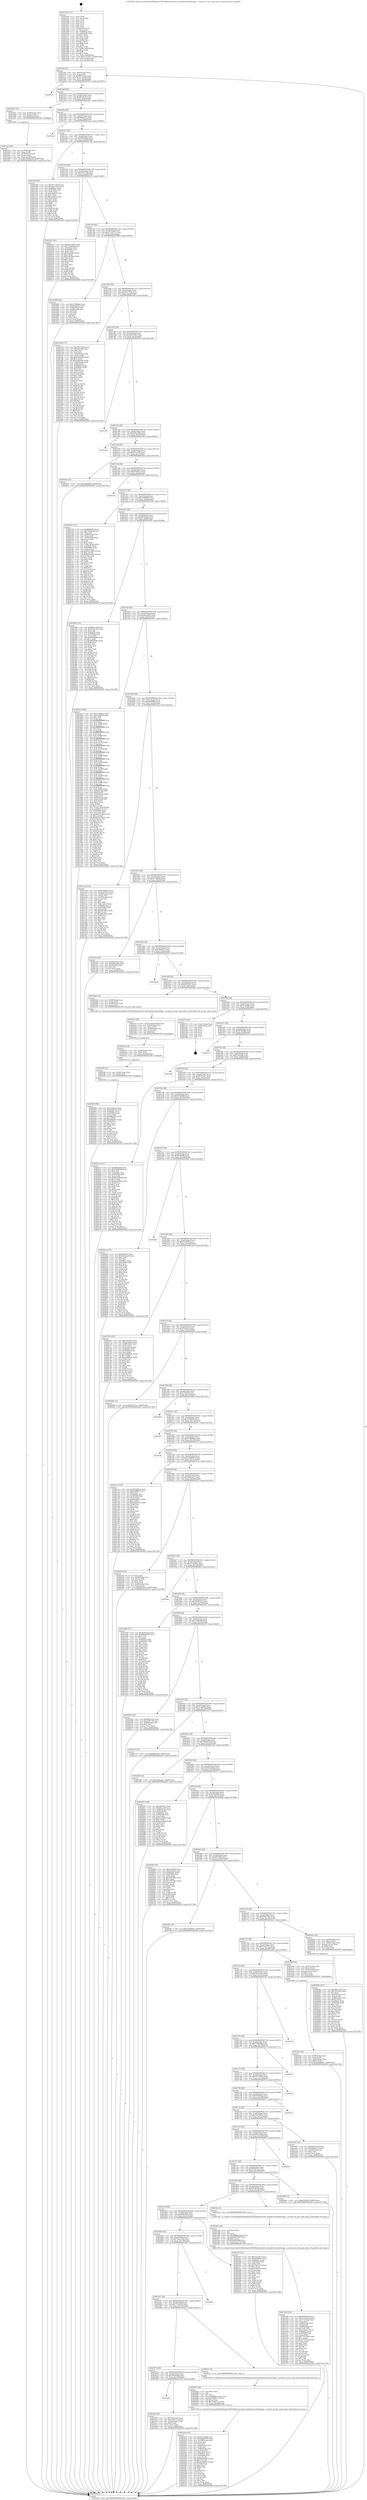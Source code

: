digraph "0x401250" {
  label = "0x401250 (/mnt/c/Users/mathe/Desktop/tcc/POCII/binaries/extr_linuxdriversusbstorage....scsisd.h_sd_zbc_read_zones_Final-ollvm.out::main(0))"
  labelloc = "t"
  node[shape=record]

  Entry [label="",width=0.3,height=0.3,shape=circle,fillcolor=black,style=filled]
  "0x4012bf" [label="{
     0x4012bf [32]\l
     | [instrs]\l
     &nbsp;&nbsp;0x4012bf \<+6\>: mov -0x90(%rbp),%eax\l
     &nbsp;&nbsp;0x4012c5 \<+2\>: mov %eax,%ecx\l
     &nbsp;&nbsp;0x4012c7 \<+6\>: sub $0x86f14d2d,%ecx\l
     &nbsp;&nbsp;0x4012cd \<+6\>: mov %eax,-0xa4(%rbp)\l
     &nbsp;&nbsp;0x4012d3 \<+6\>: mov %ecx,-0xa8(%rbp)\l
     &nbsp;&nbsp;0x4012d9 \<+6\>: je 0000000000402507 \<main+0x12b7\>\l
  }"]
  "0x402507" [label="{
     0x402507\l
  }", style=dashed]
  "0x4012df" [label="{
     0x4012df [28]\l
     | [instrs]\l
     &nbsp;&nbsp;0x4012df \<+5\>: jmp 00000000004012e4 \<main+0x94\>\l
     &nbsp;&nbsp;0x4012e4 \<+6\>: mov -0xa4(%rbp),%eax\l
     &nbsp;&nbsp;0x4012ea \<+5\>: sub $0x8bc92cfe,%eax\l
     &nbsp;&nbsp;0x4012ef \<+6\>: mov %eax,-0xac(%rbp)\l
     &nbsp;&nbsp;0x4012f5 \<+6\>: je 0000000000401b91 \<main+0x941\>\l
  }"]
  Exit [label="",width=0.3,height=0.3,shape=circle,fillcolor=black,style=filled,peripheries=2]
  "0x401b91" [label="{
     0x401b91 [16]\l
     | [instrs]\l
     &nbsp;&nbsp;0x401b91 \<+4\>: mov -0x80(%rbp),%rax\l
     &nbsp;&nbsp;0x401b95 \<+3\>: mov (%rax),%rax\l
     &nbsp;&nbsp;0x401b98 \<+4\>: mov 0x8(%rax),%rdi\l
     &nbsp;&nbsp;0x401b9c \<+5\>: call 0000000000401060 \<atoi@plt\>\l
     | [calls]\l
     &nbsp;&nbsp;0x401060 \{1\} (unknown)\l
  }"]
  "0x4012fb" [label="{
     0x4012fb [28]\l
     | [instrs]\l
     &nbsp;&nbsp;0x4012fb \<+5\>: jmp 0000000000401300 \<main+0xb0\>\l
     &nbsp;&nbsp;0x401300 \<+6\>: mov -0xa4(%rbp),%eax\l
     &nbsp;&nbsp;0x401306 \<+5\>: sub $0x8dfdc21c,%eax\l
     &nbsp;&nbsp;0x40130b \<+6\>: mov %eax,-0xb0(%rbp)\l
     &nbsp;&nbsp;0x401311 \<+6\>: je 0000000000401ae3 \<main+0x893\>\l
  }"]
  "0x402400" [label="{
     0x402400 [96]\l
     | [instrs]\l
     &nbsp;&nbsp;0x402400 \<+5\>: mov $0xce33b10,%eax\l
     &nbsp;&nbsp;0x402405 \<+5\>: mov $0x65f657da,%esi\l
     &nbsp;&nbsp;0x40240a \<+7\>: mov 0x40505c,%ecx\l
     &nbsp;&nbsp;0x402411 \<+7\>: mov 0x405060,%edx\l
     &nbsp;&nbsp;0x402418 \<+3\>: mov %ecx,%r8d\l
     &nbsp;&nbsp;0x40241b \<+7\>: sub $0x4ff4b267,%r8d\l
     &nbsp;&nbsp;0x402422 \<+4\>: sub $0x1,%r8d\l
     &nbsp;&nbsp;0x402426 \<+7\>: add $0x4ff4b267,%r8d\l
     &nbsp;&nbsp;0x40242d \<+4\>: imul %r8d,%ecx\l
     &nbsp;&nbsp;0x402431 \<+3\>: and $0x1,%ecx\l
     &nbsp;&nbsp;0x402434 \<+3\>: cmp $0x0,%ecx\l
     &nbsp;&nbsp;0x402437 \<+4\>: sete %r9b\l
     &nbsp;&nbsp;0x40243b \<+3\>: cmp $0xa,%edx\l
     &nbsp;&nbsp;0x40243e \<+4\>: setl %r10b\l
     &nbsp;&nbsp;0x402442 \<+3\>: mov %r9b,%r11b\l
     &nbsp;&nbsp;0x402445 \<+3\>: and %r10b,%r11b\l
     &nbsp;&nbsp;0x402448 \<+3\>: xor %r10b,%r9b\l
     &nbsp;&nbsp;0x40244b \<+3\>: or %r9b,%r11b\l
     &nbsp;&nbsp;0x40244e \<+4\>: test $0x1,%r11b\l
     &nbsp;&nbsp;0x402452 \<+3\>: cmovne %esi,%eax\l
     &nbsp;&nbsp;0x402455 \<+6\>: mov %eax,-0x90(%rbp)\l
     &nbsp;&nbsp;0x40245b \<+5\>: jmp 0000000000402a09 \<main+0x17b9\>\l
  }"]
  "0x401ae3" [label="{
     0x401ae3\l
  }", style=dashed]
  "0x401317" [label="{
     0x401317 [28]\l
     | [instrs]\l
     &nbsp;&nbsp;0x401317 \<+5\>: jmp 000000000040131c \<main+0xcc\>\l
     &nbsp;&nbsp;0x40131c \<+6\>: mov -0xa4(%rbp),%eax\l
     &nbsp;&nbsp;0x401322 \<+5\>: sub $0x9f8a56ab,%eax\l
     &nbsp;&nbsp;0x401327 \<+6\>: mov %eax,-0xb4(%rbp)\l
     &nbsp;&nbsp;0x40132d \<+6\>: je 0000000000401e84 \<main+0xc34\>\l
  }"]
  "0x4023f4" [label="{
     0x4023f4 [12]\l
     | [instrs]\l
     &nbsp;&nbsp;0x4023f4 \<+4\>: mov -0x50(%rbp),%rdi\l
     &nbsp;&nbsp;0x4023f8 \<+3\>: mov (%rdi),%rdi\l
     &nbsp;&nbsp;0x4023fb \<+5\>: call 0000000000401030 \<free@plt\>\l
     | [calls]\l
     &nbsp;&nbsp;0x401030 \{1\} (unknown)\l
  }"]
  "0x401e84" [label="{
     0x401e84 [91]\l
     | [instrs]\l
     &nbsp;&nbsp;0x401e84 \<+5\>: mov $0x597c7659,%eax\l
     &nbsp;&nbsp;0x401e89 \<+5\>: mov $0xad517416,%ecx\l
     &nbsp;&nbsp;0x401e8e \<+7\>: mov 0x40505c,%edx\l
     &nbsp;&nbsp;0x401e95 \<+7\>: mov 0x405060,%esi\l
     &nbsp;&nbsp;0x401e9c \<+2\>: mov %edx,%edi\l
     &nbsp;&nbsp;0x401e9e \<+6\>: sub $0xc4ef6a5,%edi\l
     &nbsp;&nbsp;0x401ea4 \<+3\>: sub $0x1,%edi\l
     &nbsp;&nbsp;0x401ea7 \<+6\>: add $0xc4ef6a5,%edi\l
     &nbsp;&nbsp;0x401ead \<+3\>: imul %edi,%edx\l
     &nbsp;&nbsp;0x401eb0 \<+3\>: and $0x1,%edx\l
     &nbsp;&nbsp;0x401eb3 \<+3\>: cmp $0x0,%edx\l
     &nbsp;&nbsp;0x401eb6 \<+4\>: sete %r8b\l
     &nbsp;&nbsp;0x401eba \<+3\>: cmp $0xa,%esi\l
     &nbsp;&nbsp;0x401ebd \<+4\>: setl %r9b\l
     &nbsp;&nbsp;0x401ec1 \<+3\>: mov %r8b,%r10b\l
     &nbsp;&nbsp;0x401ec4 \<+3\>: and %r9b,%r10b\l
     &nbsp;&nbsp;0x401ec7 \<+3\>: xor %r9b,%r8b\l
     &nbsp;&nbsp;0x401eca \<+3\>: or %r8b,%r10b\l
     &nbsp;&nbsp;0x401ecd \<+4\>: test $0x1,%r10b\l
     &nbsp;&nbsp;0x401ed1 \<+3\>: cmovne %ecx,%eax\l
     &nbsp;&nbsp;0x401ed4 \<+6\>: mov %eax,-0x90(%rbp)\l
     &nbsp;&nbsp;0x401eda \<+5\>: jmp 0000000000402a09 \<main+0x17b9\>\l
  }"]
  "0x401333" [label="{
     0x401333 [28]\l
     | [instrs]\l
     &nbsp;&nbsp;0x401333 \<+5\>: jmp 0000000000401338 \<main+0xe8\>\l
     &nbsp;&nbsp;0x401338 \<+6\>: mov -0xa4(%rbp),%eax\l
     &nbsp;&nbsp;0x40133e \<+5\>: sub $0xa25f1748,%eax\l
     &nbsp;&nbsp;0x401343 \<+6\>: mov %eax,-0xb8(%rbp)\l
     &nbsp;&nbsp;0x401349 \<+6\>: je 0000000000402221 \<main+0xfd1\>\l
  }"]
  "0x4023e2" [label="{
     0x4023e2 [18]\l
     | [instrs]\l
     &nbsp;&nbsp;0x4023e2 \<+4\>: mov -0x68(%rbp),%rdi\l
     &nbsp;&nbsp;0x4023e6 \<+3\>: mov (%rdi),%rdi\l
     &nbsp;&nbsp;0x4023e9 \<+6\>: mov %eax,-0x184(%rbp)\l
     &nbsp;&nbsp;0x4023ef \<+5\>: call 0000000000401030 \<free@plt\>\l
     | [calls]\l
     &nbsp;&nbsp;0x401030 \{1\} (unknown)\l
  }"]
  "0x402221" [label="{
     0x402221 [91]\l
     | [instrs]\l
     &nbsp;&nbsp;0x402221 \<+5\>: mov $0x221ba856,%eax\l
     &nbsp;&nbsp;0x402226 \<+5\>: mov $0x772afa94,%ecx\l
     &nbsp;&nbsp;0x40222b \<+7\>: mov 0x40505c,%edx\l
     &nbsp;&nbsp;0x402232 \<+7\>: mov 0x405060,%esi\l
     &nbsp;&nbsp;0x402239 \<+2\>: mov %edx,%edi\l
     &nbsp;&nbsp;0x40223b \<+6\>: add $0x5ee268ad,%edi\l
     &nbsp;&nbsp;0x402241 \<+3\>: sub $0x1,%edi\l
     &nbsp;&nbsp;0x402244 \<+6\>: sub $0x5ee268ad,%edi\l
     &nbsp;&nbsp;0x40224a \<+3\>: imul %edi,%edx\l
     &nbsp;&nbsp;0x40224d \<+3\>: and $0x1,%edx\l
     &nbsp;&nbsp;0x402250 \<+3\>: cmp $0x0,%edx\l
     &nbsp;&nbsp;0x402253 \<+4\>: sete %r8b\l
     &nbsp;&nbsp;0x402257 \<+3\>: cmp $0xa,%esi\l
     &nbsp;&nbsp;0x40225a \<+4\>: setl %r9b\l
     &nbsp;&nbsp;0x40225e \<+3\>: mov %r8b,%r10b\l
     &nbsp;&nbsp;0x402261 \<+3\>: and %r9b,%r10b\l
     &nbsp;&nbsp;0x402264 \<+3\>: xor %r9b,%r8b\l
     &nbsp;&nbsp;0x402267 \<+3\>: or %r8b,%r10b\l
     &nbsp;&nbsp;0x40226a \<+4\>: test $0x1,%r10b\l
     &nbsp;&nbsp;0x40226e \<+3\>: cmovne %ecx,%eax\l
     &nbsp;&nbsp;0x402271 \<+6\>: mov %eax,-0x90(%rbp)\l
     &nbsp;&nbsp;0x402277 \<+5\>: jmp 0000000000402a09 \<main+0x17b9\>\l
  }"]
  "0x40134f" [label="{
     0x40134f [28]\l
     | [instrs]\l
     &nbsp;&nbsp;0x40134f \<+5\>: jmp 0000000000401354 \<main+0x104\>\l
     &nbsp;&nbsp;0x401354 \<+6\>: mov -0xa4(%rbp),%eax\l
     &nbsp;&nbsp;0x40135a \<+5\>: sub $0xa7213571,%eax\l
     &nbsp;&nbsp;0x40135f \<+6\>: mov %eax,-0xbc(%rbp)\l
     &nbsp;&nbsp;0x401365 \<+6\>: je 0000000000401899 \<main+0x649\>\l
  }"]
  "0x4023c5" [label="{
     0x4023c5 [29]\l
     | [instrs]\l
     &nbsp;&nbsp;0x4023c5 \<+10\>: movabs $0x4030b6,%rdi\l
     &nbsp;&nbsp;0x4023cf \<+4\>: mov -0x40(%rbp),%rsi\l
     &nbsp;&nbsp;0x4023d3 \<+2\>: mov %eax,(%rsi)\l
     &nbsp;&nbsp;0x4023d5 \<+4\>: mov -0x40(%rbp),%rsi\l
     &nbsp;&nbsp;0x4023d9 \<+2\>: mov (%rsi),%esi\l
     &nbsp;&nbsp;0x4023db \<+2\>: mov $0x0,%al\l
     &nbsp;&nbsp;0x4023dd \<+5\>: call 0000000000401040 \<printf@plt\>\l
     | [calls]\l
     &nbsp;&nbsp;0x401040 \{1\} (unknown)\l
  }"]
  "0x401899" [label="{
     0x401899 [53]\l
     | [instrs]\l
     &nbsp;&nbsp;0x401899 \<+5\>: mov $0x153886eb,%eax\l
     &nbsp;&nbsp;0x40189e \<+5\>: mov $0xdbcafe02,%ecx\l
     &nbsp;&nbsp;0x4018a3 \<+6\>: mov -0x8a(%rbp),%dl\l
     &nbsp;&nbsp;0x4018a9 \<+7\>: mov -0x89(%rbp),%sil\l
     &nbsp;&nbsp;0x4018b0 \<+3\>: mov %dl,%dil\l
     &nbsp;&nbsp;0x4018b3 \<+3\>: and %sil,%dil\l
     &nbsp;&nbsp;0x4018b6 \<+3\>: xor %sil,%dl\l
     &nbsp;&nbsp;0x4018b9 \<+3\>: or %dl,%dil\l
     &nbsp;&nbsp;0x4018bc \<+4\>: test $0x1,%dil\l
     &nbsp;&nbsp;0x4018c0 \<+3\>: cmovne %ecx,%eax\l
     &nbsp;&nbsp;0x4018c3 \<+6\>: mov %eax,-0x90(%rbp)\l
     &nbsp;&nbsp;0x4018c9 \<+5\>: jmp 0000000000402a09 \<main+0x17b9\>\l
  }"]
  "0x40136b" [label="{
     0x40136b [28]\l
     | [instrs]\l
     &nbsp;&nbsp;0x40136b \<+5\>: jmp 0000000000401370 \<main+0x120\>\l
     &nbsp;&nbsp;0x401370 \<+6\>: mov -0xa4(%rbp),%eax\l
     &nbsp;&nbsp;0x401376 \<+5\>: sub $0xad517416,%eax\l
     &nbsp;&nbsp;0x40137b \<+6\>: mov %eax,-0xc0(%rbp)\l
     &nbsp;&nbsp;0x401381 \<+6\>: je 0000000000401edf \<main+0xc8f\>\l
  }"]
  "0x402a09" [label="{
     0x402a09 [5]\l
     | [instrs]\l
     &nbsp;&nbsp;0x402a09 \<+5\>: jmp 00000000004012bf \<main+0x6f\>\l
  }"]
  "0x401250" [label="{
     0x401250 [111]\l
     | [instrs]\l
     &nbsp;&nbsp;0x401250 \<+1\>: push %rbp\l
     &nbsp;&nbsp;0x401251 \<+3\>: mov %rsp,%rbp\l
     &nbsp;&nbsp;0x401254 \<+2\>: push %r15\l
     &nbsp;&nbsp;0x401256 \<+2\>: push %r14\l
     &nbsp;&nbsp;0x401258 \<+2\>: push %r13\l
     &nbsp;&nbsp;0x40125a \<+2\>: push %r12\l
     &nbsp;&nbsp;0x40125c \<+1\>: push %rbx\l
     &nbsp;&nbsp;0x40125d \<+7\>: sub $0x1a8,%rsp\l
     &nbsp;&nbsp;0x401264 \<+2\>: xor %eax,%eax\l
     &nbsp;&nbsp;0x401266 \<+7\>: mov 0x40505c,%ecx\l
     &nbsp;&nbsp;0x40126d \<+7\>: mov 0x405060,%edx\l
     &nbsp;&nbsp;0x401274 \<+3\>: sub $0x1,%eax\l
     &nbsp;&nbsp;0x401277 \<+3\>: mov %ecx,%r8d\l
     &nbsp;&nbsp;0x40127a \<+3\>: add %eax,%r8d\l
     &nbsp;&nbsp;0x40127d \<+4\>: imul %r8d,%ecx\l
     &nbsp;&nbsp;0x401281 \<+3\>: and $0x1,%ecx\l
     &nbsp;&nbsp;0x401284 \<+3\>: cmp $0x0,%ecx\l
     &nbsp;&nbsp;0x401287 \<+4\>: sete %r9b\l
     &nbsp;&nbsp;0x40128b \<+4\>: and $0x1,%r9b\l
     &nbsp;&nbsp;0x40128f \<+7\>: mov %r9b,-0x8a(%rbp)\l
     &nbsp;&nbsp;0x401296 \<+3\>: cmp $0xa,%edx\l
     &nbsp;&nbsp;0x401299 \<+4\>: setl %r9b\l
     &nbsp;&nbsp;0x40129d \<+4\>: and $0x1,%r9b\l
     &nbsp;&nbsp;0x4012a1 \<+7\>: mov %r9b,-0x89(%rbp)\l
     &nbsp;&nbsp;0x4012a8 \<+10\>: movl $0xa7213571,-0x90(%rbp)\l
     &nbsp;&nbsp;0x4012b2 \<+6\>: mov %edi,-0x94(%rbp)\l
     &nbsp;&nbsp;0x4012b8 \<+7\>: mov %rsi,-0xa0(%rbp)\l
  }"]
  "0x4022a9" [label="{
     0x4022a9 [125]\l
     | [instrs]\l
     &nbsp;&nbsp;0x4022a9 \<+5\>: mov $0x221ba856,%ecx\l
     &nbsp;&nbsp;0x4022ae \<+5\>: mov $0x386a4795,%edx\l
     &nbsp;&nbsp;0x4022b3 \<+6\>: mov -0x180(%rbp),%esi\l
     &nbsp;&nbsp;0x4022b9 \<+3\>: imul %eax,%esi\l
     &nbsp;&nbsp;0x4022bc \<+3\>: mov %sil,%dil\l
     &nbsp;&nbsp;0x4022bf \<+4\>: mov -0x50(%rbp),%r8\l
     &nbsp;&nbsp;0x4022c3 \<+3\>: mov (%r8),%r8\l
     &nbsp;&nbsp;0x4022c6 \<+4\>: mov -0x48(%rbp),%r9\l
     &nbsp;&nbsp;0x4022ca \<+3\>: movslq (%r9),%r9\l
     &nbsp;&nbsp;0x4022cd \<+4\>: mov %dil,(%r8,%r9,1)\l
     &nbsp;&nbsp;0x4022d1 \<+7\>: mov 0x40505c,%eax\l
     &nbsp;&nbsp;0x4022d8 \<+7\>: mov 0x405060,%esi\l
     &nbsp;&nbsp;0x4022df \<+3\>: mov %eax,%r10d\l
     &nbsp;&nbsp;0x4022e2 \<+7\>: add $0xdbe0d5f4,%r10d\l
     &nbsp;&nbsp;0x4022e9 \<+4\>: sub $0x1,%r10d\l
     &nbsp;&nbsp;0x4022ed \<+7\>: sub $0xdbe0d5f4,%r10d\l
     &nbsp;&nbsp;0x4022f4 \<+4\>: imul %r10d,%eax\l
     &nbsp;&nbsp;0x4022f8 \<+3\>: and $0x1,%eax\l
     &nbsp;&nbsp;0x4022fb \<+3\>: cmp $0x0,%eax\l
     &nbsp;&nbsp;0x4022fe \<+4\>: sete %dil\l
     &nbsp;&nbsp;0x402302 \<+3\>: cmp $0xa,%esi\l
     &nbsp;&nbsp;0x402305 \<+4\>: setl %r11b\l
     &nbsp;&nbsp;0x402309 \<+3\>: mov %dil,%bl\l
     &nbsp;&nbsp;0x40230c \<+3\>: and %r11b,%bl\l
     &nbsp;&nbsp;0x40230f \<+3\>: xor %r11b,%dil\l
     &nbsp;&nbsp;0x402312 \<+3\>: or %dil,%bl\l
     &nbsp;&nbsp;0x402315 \<+3\>: test $0x1,%bl\l
     &nbsp;&nbsp;0x402318 \<+3\>: cmovne %edx,%ecx\l
     &nbsp;&nbsp;0x40231b \<+6\>: mov %ecx,-0x90(%rbp)\l
     &nbsp;&nbsp;0x402321 \<+5\>: jmp 0000000000402a09 \<main+0x17b9\>\l
  }"]
  "0x401edf" [label="{
     0x401edf [173]\l
     | [instrs]\l
     &nbsp;&nbsp;0x401edf \<+5\>: mov $0x597c7659,%eax\l
     &nbsp;&nbsp;0x401ee4 \<+5\>: mov $0x4bf75ff2,%ecx\l
     &nbsp;&nbsp;0x401ee9 \<+2\>: mov $0x1,%dl\l
     &nbsp;&nbsp;0x401eeb \<+2\>: xor %esi,%esi\l
     &nbsp;&nbsp;0x401eed \<+4\>: mov -0x60(%rbp),%rdi\l
     &nbsp;&nbsp;0x401ef1 \<+3\>: mov (%rdi),%r8d\l
     &nbsp;&nbsp;0x401ef4 \<+7\>: add $0xa204e9d9,%r8d\l
     &nbsp;&nbsp;0x401efb \<+4\>: add $0x1,%r8d\l
     &nbsp;&nbsp;0x401eff \<+7\>: sub $0xa204e9d9,%r8d\l
     &nbsp;&nbsp;0x401f06 \<+4\>: mov -0x60(%rbp),%rdi\l
     &nbsp;&nbsp;0x401f0a \<+3\>: mov %r8d,(%rdi)\l
     &nbsp;&nbsp;0x401f0d \<+8\>: mov 0x40505c,%r8d\l
     &nbsp;&nbsp;0x401f15 \<+8\>: mov 0x405060,%r9d\l
     &nbsp;&nbsp;0x401f1d \<+3\>: sub $0x1,%esi\l
     &nbsp;&nbsp;0x401f20 \<+3\>: mov %r8d,%r10d\l
     &nbsp;&nbsp;0x401f23 \<+3\>: add %esi,%r10d\l
     &nbsp;&nbsp;0x401f26 \<+4\>: imul %r10d,%r8d\l
     &nbsp;&nbsp;0x401f2a \<+4\>: and $0x1,%r8d\l
     &nbsp;&nbsp;0x401f2e \<+4\>: cmp $0x0,%r8d\l
     &nbsp;&nbsp;0x401f32 \<+4\>: sete %r11b\l
     &nbsp;&nbsp;0x401f36 \<+4\>: cmp $0xa,%r9d\l
     &nbsp;&nbsp;0x401f3a \<+3\>: setl %bl\l
     &nbsp;&nbsp;0x401f3d \<+3\>: mov %r11b,%r14b\l
     &nbsp;&nbsp;0x401f40 \<+4\>: xor $0xff,%r14b\l
     &nbsp;&nbsp;0x401f44 \<+3\>: mov %bl,%r15b\l
     &nbsp;&nbsp;0x401f47 \<+4\>: xor $0xff,%r15b\l
     &nbsp;&nbsp;0x401f4b \<+3\>: xor $0x0,%dl\l
     &nbsp;&nbsp;0x401f4e \<+3\>: mov %r14b,%r12b\l
     &nbsp;&nbsp;0x401f51 \<+4\>: and $0x0,%r12b\l
     &nbsp;&nbsp;0x401f55 \<+3\>: and %dl,%r11b\l
     &nbsp;&nbsp;0x401f58 \<+3\>: mov %r15b,%r13b\l
     &nbsp;&nbsp;0x401f5b \<+4\>: and $0x0,%r13b\l
     &nbsp;&nbsp;0x401f5f \<+2\>: and %dl,%bl\l
     &nbsp;&nbsp;0x401f61 \<+3\>: or %r11b,%r12b\l
     &nbsp;&nbsp;0x401f64 \<+3\>: or %bl,%r13b\l
     &nbsp;&nbsp;0x401f67 \<+3\>: xor %r13b,%r12b\l
     &nbsp;&nbsp;0x401f6a \<+3\>: or %r15b,%r14b\l
     &nbsp;&nbsp;0x401f6d \<+4\>: xor $0xff,%r14b\l
     &nbsp;&nbsp;0x401f71 \<+3\>: or $0x0,%dl\l
     &nbsp;&nbsp;0x401f74 \<+3\>: and %dl,%r14b\l
     &nbsp;&nbsp;0x401f77 \<+3\>: or %r14b,%r12b\l
     &nbsp;&nbsp;0x401f7a \<+4\>: test $0x1,%r12b\l
     &nbsp;&nbsp;0x401f7e \<+3\>: cmovne %ecx,%eax\l
     &nbsp;&nbsp;0x401f81 \<+6\>: mov %eax,-0x90(%rbp)\l
     &nbsp;&nbsp;0x401f87 \<+5\>: jmp 0000000000402a09 \<main+0x17b9\>\l
  }"]
  "0x401387" [label="{
     0x401387 [28]\l
     | [instrs]\l
     &nbsp;&nbsp;0x401387 \<+5\>: jmp 000000000040138c \<main+0x13c\>\l
     &nbsp;&nbsp;0x40138c \<+6\>: mov -0xa4(%rbp),%eax\l
     &nbsp;&nbsp;0x401392 \<+5\>: sub $0xad875e97,%eax\l
     &nbsp;&nbsp;0x401397 \<+6\>: mov %eax,-0xc4(%rbp)\l
     &nbsp;&nbsp;0x40139d \<+6\>: je 000000000040259f \<main+0x134f\>\l
  }"]
  "0x402281" [label="{
     0x402281 [40]\l
     | [instrs]\l
     &nbsp;&nbsp;0x402281 \<+5\>: mov $0x2,%ecx\l
     &nbsp;&nbsp;0x402286 \<+1\>: cltd\l
     &nbsp;&nbsp;0x402287 \<+2\>: idiv %ecx\l
     &nbsp;&nbsp;0x402289 \<+6\>: imul $0xfffffffe,%edx,%ecx\l
     &nbsp;&nbsp;0x40228f \<+6\>: add $0x7be8571e,%ecx\l
     &nbsp;&nbsp;0x402295 \<+3\>: add $0x1,%ecx\l
     &nbsp;&nbsp;0x402298 \<+6\>: sub $0x7be8571e,%ecx\l
     &nbsp;&nbsp;0x40229e \<+6\>: mov %ecx,-0x180(%rbp)\l
     &nbsp;&nbsp;0x4022a4 \<+5\>: call 0000000000401160 \<next_i\>\l
     | [calls]\l
     &nbsp;&nbsp;0x401160 \{1\} (/mnt/c/Users/mathe/Desktop/tcc/POCII/binaries/extr_linuxdriversusbstorage....scsisd.h_sd_zbc_read_zones_Final-ollvm.out::next_i)\l
  }"]
  "0x40259f" [label="{
     0x40259f\l
  }", style=dashed]
  "0x4013a3" [label="{
     0x4013a3 [28]\l
     | [instrs]\l
     &nbsp;&nbsp;0x4013a3 \<+5\>: jmp 00000000004013a8 \<main+0x158\>\l
     &nbsp;&nbsp;0x4013a8 \<+6\>: mov -0xa4(%rbp),%eax\l
     &nbsp;&nbsp;0x4013ae \<+5\>: sub $0xb49ac8db,%eax\l
     &nbsp;&nbsp;0x4013b3 \<+6\>: mov %eax,-0xc8(%rbp)\l
     &nbsp;&nbsp;0x4013b9 \<+6\>: je 0000000000401a50 \<main+0x800\>\l
  }"]
  "0x40204b" [label="{
     0x40204b [107]\l
     | [instrs]\l
     &nbsp;&nbsp;0x40204b \<+5\>: mov $0x6091125f,%ecx\l
     &nbsp;&nbsp;0x402050 \<+5\>: mov $0x7655c6c,%edx\l
     &nbsp;&nbsp;0x402055 \<+2\>: xor %esi,%esi\l
     &nbsp;&nbsp;0x402057 \<+4\>: mov -0x50(%rbp),%rdi\l
     &nbsp;&nbsp;0x40205b \<+3\>: mov %rax,(%rdi)\l
     &nbsp;&nbsp;0x40205e \<+4\>: mov -0x48(%rbp),%rax\l
     &nbsp;&nbsp;0x402062 \<+6\>: movl $0x0,(%rax)\l
     &nbsp;&nbsp;0x402068 \<+8\>: mov 0x40505c,%r8d\l
     &nbsp;&nbsp;0x402070 \<+8\>: mov 0x405060,%r9d\l
     &nbsp;&nbsp;0x402078 \<+3\>: sub $0x1,%esi\l
     &nbsp;&nbsp;0x40207b \<+3\>: mov %r8d,%r10d\l
     &nbsp;&nbsp;0x40207e \<+3\>: add %esi,%r10d\l
     &nbsp;&nbsp;0x402081 \<+4\>: imul %r10d,%r8d\l
     &nbsp;&nbsp;0x402085 \<+4\>: and $0x1,%r8d\l
     &nbsp;&nbsp;0x402089 \<+4\>: cmp $0x0,%r8d\l
     &nbsp;&nbsp;0x40208d \<+4\>: sete %r11b\l
     &nbsp;&nbsp;0x402091 \<+4\>: cmp $0xa,%r9d\l
     &nbsp;&nbsp;0x402095 \<+3\>: setl %bl\l
     &nbsp;&nbsp;0x402098 \<+3\>: mov %r11b,%r14b\l
     &nbsp;&nbsp;0x40209b \<+3\>: and %bl,%r14b\l
     &nbsp;&nbsp;0x40209e \<+3\>: xor %bl,%r11b\l
     &nbsp;&nbsp;0x4020a1 \<+3\>: or %r11b,%r14b\l
     &nbsp;&nbsp;0x4020a4 \<+4\>: test $0x1,%r14b\l
     &nbsp;&nbsp;0x4020a8 \<+3\>: cmovne %edx,%ecx\l
     &nbsp;&nbsp;0x4020ab \<+6\>: mov %ecx,-0x90(%rbp)\l
     &nbsp;&nbsp;0x4020b1 \<+5\>: jmp 0000000000402a09 \<main+0x17b9\>\l
  }"]
  "0x401a50" [label="{
     0x401a50\l
  }", style=dashed]
  "0x4013bf" [label="{
     0x4013bf [28]\l
     | [instrs]\l
     &nbsp;&nbsp;0x4013bf \<+5\>: jmp 00000000004013c4 \<main+0x174\>\l
     &nbsp;&nbsp;0x4013c4 \<+6\>: mov -0xa4(%rbp),%eax\l
     &nbsp;&nbsp;0x4013ca \<+5\>: sub $0xb61cecff,%eax\l
     &nbsp;&nbsp;0x4013cf \<+6\>: mov %eax,-0xcc(%rbp)\l
     &nbsp;&nbsp;0x4013d5 \<+6\>: je 00000000004026a4 \<main+0x1454\>\l
  }"]
  "0x401dfb" [label="{
     0x401dfb [122]\l
     | [instrs]\l
     &nbsp;&nbsp;0x401dfb \<+5\>: mov $0x5b9553ed,%ecx\l
     &nbsp;&nbsp;0x401e00 \<+5\>: mov $0x31c6d224,%edx\l
     &nbsp;&nbsp;0x401e05 \<+6\>: mov -0x17c(%rbp),%esi\l
     &nbsp;&nbsp;0x401e0b \<+3\>: imul %eax,%esi\l
     &nbsp;&nbsp;0x401e0e \<+4\>: mov -0x68(%rbp),%rdi\l
     &nbsp;&nbsp;0x401e12 \<+3\>: mov (%rdi),%rdi\l
     &nbsp;&nbsp;0x401e15 \<+4\>: mov -0x60(%rbp),%r8\l
     &nbsp;&nbsp;0x401e19 \<+3\>: movslq (%r8),%r8\l
     &nbsp;&nbsp;0x401e1c \<+4\>: mov %esi,(%rdi,%r8,4)\l
     &nbsp;&nbsp;0x401e20 \<+7\>: mov 0x40505c,%eax\l
     &nbsp;&nbsp;0x401e27 \<+7\>: mov 0x405060,%esi\l
     &nbsp;&nbsp;0x401e2e \<+3\>: mov %eax,%r9d\l
     &nbsp;&nbsp;0x401e31 \<+7\>: add $0x77737a84,%r9d\l
     &nbsp;&nbsp;0x401e38 \<+4\>: sub $0x1,%r9d\l
     &nbsp;&nbsp;0x401e3c \<+7\>: sub $0x77737a84,%r9d\l
     &nbsp;&nbsp;0x401e43 \<+4\>: imul %r9d,%eax\l
     &nbsp;&nbsp;0x401e47 \<+3\>: and $0x1,%eax\l
     &nbsp;&nbsp;0x401e4a \<+3\>: cmp $0x0,%eax\l
     &nbsp;&nbsp;0x401e4d \<+4\>: sete %r10b\l
     &nbsp;&nbsp;0x401e51 \<+3\>: cmp $0xa,%esi\l
     &nbsp;&nbsp;0x401e54 \<+4\>: setl %r11b\l
     &nbsp;&nbsp;0x401e58 \<+3\>: mov %r10b,%bl\l
     &nbsp;&nbsp;0x401e5b \<+3\>: and %r11b,%bl\l
     &nbsp;&nbsp;0x401e5e \<+3\>: xor %r11b,%r10b\l
     &nbsp;&nbsp;0x401e61 \<+3\>: or %r10b,%bl\l
     &nbsp;&nbsp;0x401e64 \<+3\>: test $0x1,%bl\l
     &nbsp;&nbsp;0x401e67 \<+3\>: cmovne %edx,%ecx\l
     &nbsp;&nbsp;0x401e6a \<+6\>: mov %ecx,-0x90(%rbp)\l
     &nbsp;&nbsp;0x401e70 \<+5\>: jmp 0000000000402a09 \<main+0x17b9\>\l
  }"]
  "0x4026a4" [label="{
     0x4026a4 [15]\l
     | [instrs]\l
     &nbsp;&nbsp;0x4026a4 \<+10\>: movl $0x43fee884,-0x90(%rbp)\l
     &nbsp;&nbsp;0x4026ae \<+5\>: jmp 0000000000402a09 \<main+0x17b9\>\l
  }"]
  "0x4013db" [label="{
     0x4013db [28]\l
     | [instrs]\l
     &nbsp;&nbsp;0x4013db \<+5\>: jmp 00000000004013e0 \<main+0x190\>\l
     &nbsp;&nbsp;0x4013e0 \<+6\>: mov -0xa4(%rbp),%eax\l
     &nbsp;&nbsp;0x4013e6 \<+5\>: sub $0xb93df51b,%eax\l
     &nbsp;&nbsp;0x4013eb \<+6\>: mov %eax,-0xd0(%rbp)\l
     &nbsp;&nbsp;0x4013f1 \<+6\>: je 00000000004027f2 \<main+0x15a2\>\l
  }"]
  "0x401dd3" [label="{
     0x401dd3 [40]\l
     | [instrs]\l
     &nbsp;&nbsp;0x401dd3 \<+5\>: mov $0x2,%ecx\l
     &nbsp;&nbsp;0x401dd8 \<+1\>: cltd\l
     &nbsp;&nbsp;0x401dd9 \<+2\>: idiv %ecx\l
     &nbsp;&nbsp;0x401ddb \<+6\>: imul $0xfffffffe,%edx,%ecx\l
     &nbsp;&nbsp;0x401de1 \<+6\>: sub $0x640c909d,%ecx\l
     &nbsp;&nbsp;0x401de7 \<+3\>: add $0x1,%ecx\l
     &nbsp;&nbsp;0x401dea \<+6\>: add $0x640c909d,%ecx\l
     &nbsp;&nbsp;0x401df0 \<+6\>: mov %ecx,-0x17c(%rbp)\l
     &nbsp;&nbsp;0x401df6 \<+5\>: call 0000000000401160 \<next_i\>\l
     | [calls]\l
     &nbsp;&nbsp;0x401160 \{1\} (/mnt/c/Users/mathe/Desktop/tcc/POCII/binaries/extr_linuxdriversusbstorage....scsisd.h_sd_zbc_read_zones_Final-ollvm.out::next_i)\l
  }"]
  "0x4027f2" [label="{
     0x4027f2\l
  }", style=dashed]
  "0x4013f7" [label="{
     0x4013f7 [28]\l
     | [instrs]\l
     &nbsp;&nbsp;0x4013f7 \<+5\>: jmp 00000000004013fc \<main+0x1ac\>\l
     &nbsp;&nbsp;0x4013fc \<+6\>: mov -0xa4(%rbp),%eax\l
     &nbsp;&nbsp;0x401402 \<+5\>: sub $0xc3d96298,%eax\l
     &nbsp;&nbsp;0x401407 \<+6\>: mov %eax,-0xd4(%rbp)\l
     &nbsp;&nbsp;0x40140d \<+6\>: je 0000000000402158 \<main+0xf08\>\l
  }"]
  "0x401bfa" [label="{
     0x401bfa [32]\l
     | [instrs]\l
     &nbsp;&nbsp;0x401bfa \<+4\>: mov -0x68(%rbp),%rdi\l
     &nbsp;&nbsp;0x401bfe \<+3\>: mov %rax,(%rdi)\l
     &nbsp;&nbsp;0x401c01 \<+4\>: mov -0x60(%rbp),%rax\l
     &nbsp;&nbsp;0x401c05 \<+6\>: movl $0x0,(%rax)\l
     &nbsp;&nbsp;0x401c0b \<+10\>: movl $0x1e6d8297,-0x90(%rbp)\l
     &nbsp;&nbsp;0x401c15 \<+5\>: jmp 0000000000402a09 \<main+0x17b9\>\l
  }"]
  "0x402158" [label="{
     0x402158 [171]\l
     | [instrs]\l
     &nbsp;&nbsp;0x402158 \<+5\>: mov $0xffb8d300,%eax\l
     &nbsp;&nbsp;0x40215d \<+5\>: mov $0x3166ea0f,%ecx\l
     &nbsp;&nbsp;0x402162 \<+2\>: mov $0x1,%dl\l
     &nbsp;&nbsp;0x402164 \<+4\>: mov -0x48(%rbp),%rsi\l
     &nbsp;&nbsp;0x402168 \<+2\>: mov (%rsi),%edi\l
     &nbsp;&nbsp;0x40216a \<+4\>: mov -0x58(%rbp),%rsi\l
     &nbsp;&nbsp;0x40216e \<+2\>: cmp (%rsi),%edi\l
     &nbsp;&nbsp;0x402170 \<+4\>: setl %r8b\l
     &nbsp;&nbsp;0x402174 \<+4\>: and $0x1,%r8b\l
     &nbsp;&nbsp;0x402178 \<+4\>: mov %r8b,-0x2d(%rbp)\l
     &nbsp;&nbsp;0x40217c \<+7\>: mov 0x40505c,%edi\l
     &nbsp;&nbsp;0x402183 \<+8\>: mov 0x405060,%r9d\l
     &nbsp;&nbsp;0x40218b \<+3\>: mov %edi,%r10d\l
     &nbsp;&nbsp;0x40218e \<+7\>: add $0x8331a803,%r10d\l
     &nbsp;&nbsp;0x402195 \<+4\>: sub $0x1,%r10d\l
     &nbsp;&nbsp;0x402199 \<+7\>: sub $0x8331a803,%r10d\l
     &nbsp;&nbsp;0x4021a0 \<+4\>: imul %r10d,%edi\l
     &nbsp;&nbsp;0x4021a4 \<+3\>: and $0x1,%edi\l
     &nbsp;&nbsp;0x4021a7 \<+3\>: cmp $0x0,%edi\l
     &nbsp;&nbsp;0x4021aa \<+4\>: sete %r8b\l
     &nbsp;&nbsp;0x4021ae \<+4\>: cmp $0xa,%r9d\l
     &nbsp;&nbsp;0x4021b2 \<+4\>: setl %r11b\l
     &nbsp;&nbsp;0x4021b6 \<+3\>: mov %r8b,%bl\l
     &nbsp;&nbsp;0x4021b9 \<+3\>: xor $0xff,%bl\l
     &nbsp;&nbsp;0x4021bc \<+3\>: mov %r11b,%r14b\l
     &nbsp;&nbsp;0x4021bf \<+4\>: xor $0xff,%r14b\l
     &nbsp;&nbsp;0x4021c3 \<+3\>: xor $0x0,%dl\l
     &nbsp;&nbsp;0x4021c6 \<+3\>: mov %bl,%r15b\l
     &nbsp;&nbsp;0x4021c9 \<+4\>: and $0x0,%r15b\l
     &nbsp;&nbsp;0x4021cd \<+3\>: and %dl,%r8b\l
     &nbsp;&nbsp;0x4021d0 \<+3\>: mov %r14b,%r12b\l
     &nbsp;&nbsp;0x4021d3 \<+4\>: and $0x0,%r12b\l
     &nbsp;&nbsp;0x4021d7 \<+3\>: and %dl,%r11b\l
     &nbsp;&nbsp;0x4021da \<+3\>: or %r8b,%r15b\l
     &nbsp;&nbsp;0x4021dd \<+3\>: or %r11b,%r12b\l
     &nbsp;&nbsp;0x4021e0 \<+3\>: xor %r12b,%r15b\l
     &nbsp;&nbsp;0x4021e3 \<+3\>: or %r14b,%bl\l
     &nbsp;&nbsp;0x4021e6 \<+3\>: xor $0xff,%bl\l
     &nbsp;&nbsp;0x4021e9 \<+3\>: or $0x0,%dl\l
     &nbsp;&nbsp;0x4021ec \<+2\>: and %dl,%bl\l
     &nbsp;&nbsp;0x4021ee \<+3\>: or %bl,%r15b\l
     &nbsp;&nbsp;0x4021f1 \<+4\>: test $0x1,%r15b\l
     &nbsp;&nbsp;0x4021f5 \<+3\>: cmovne %ecx,%eax\l
     &nbsp;&nbsp;0x4021f8 \<+6\>: mov %eax,-0x90(%rbp)\l
     &nbsp;&nbsp;0x4021fe \<+5\>: jmp 0000000000402a09 \<main+0x17b9\>\l
  }"]
  "0x401413" [label="{
     0x401413 [28]\l
     | [instrs]\l
     &nbsp;&nbsp;0x401413 \<+5\>: jmp 0000000000401418 \<main+0x1c8\>\l
     &nbsp;&nbsp;0x401418 \<+6\>: mov -0xa4(%rbp),%eax\l
     &nbsp;&nbsp;0x40141e \<+5\>: sub $0xd955b1eb,%eax\l
     &nbsp;&nbsp;0x401423 \<+6\>: mov %eax,-0xd8(%rbp)\l
     &nbsp;&nbsp;0x401429 \<+6\>: je 0000000000401f9b \<main+0xd4b\>\l
  }"]
  "0x40188f" [label="{
     0x40188f\l
  }", style=dashed]
  "0x401f9b" [label="{
     0x401f9b [147]\l
     | [instrs]\l
     &nbsp;&nbsp;0x401f9b \<+5\>: mov $0x6091125f,%eax\l
     &nbsp;&nbsp;0x401fa0 \<+5\>: mov $0x500473a5,%ecx\l
     &nbsp;&nbsp;0x401fa5 \<+2\>: mov $0x1,%dl\l
     &nbsp;&nbsp;0x401fa7 \<+7\>: mov 0x40505c,%esi\l
     &nbsp;&nbsp;0x401fae \<+7\>: mov 0x405060,%edi\l
     &nbsp;&nbsp;0x401fb5 \<+3\>: mov %esi,%r8d\l
     &nbsp;&nbsp;0x401fb8 \<+7\>: add $0x8092649e,%r8d\l
     &nbsp;&nbsp;0x401fbf \<+4\>: sub $0x1,%r8d\l
     &nbsp;&nbsp;0x401fc3 \<+7\>: sub $0x8092649e,%r8d\l
     &nbsp;&nbsp;0x401fca \<+4\>: imul %r8d,%esi\l
     &nbsp;&nbsp;0x401fce \<+3\>: and $0x1,%esi\l
     &nbsp;&nbsp;0x401fd1 \<+3\>: cmp $0x0,%esi\l
     &nbsp;&nbsp;0x401fd4 \<+4\>: sete %r9b\l
     &nbsp;&nbsp;0x401fd8 \<+3\>: cmp $0xa,%edi\l
     &nbsp;&nbsp;0x401fdb \<+4\>: setl %r10b\l
     &nbsp;&nbsp;0x401fdf \<+3\>: mov %r9b,%r11b\l
     &nbsp;&nbsp;0x401fe2 \<+4\>: xor $0xff,%r11b\l
     &nbsp;&nbsp;0x401fe6 \<+3\>: mov %r10b,%bl\l
     &nbsp;&nbsp;0x401fe9 \<+3\>: xor $0xff,%bl\l
     &nbsp;&nbsp;0x401fec \<+3\>: xor $0x0,%dl\l
     &nbsp;&nbsp;0x401fef \<+3\>: mov %r11b,%r14b\l
     &nbsp;&nbsp;0x401ff2 \<+4\>: and $0x0,%r14b\l
     &nbsp;&nbsp;0x401ff6 \<+3\>: and %dl,%r9b\l
     &nbsp;&nbsp;0x401ff9 \<+3\>: mov %bl,%r15b\l
     &nbsp;&nbsp;0x401ffc \<+4\>: and $0x0,%r15b\l
     &nbsp;&nbsp;0x402000 \<+3\>: and %dl,%r10b\l
     &nbsp;&nbsp;0x402003 \<+3\>: or %r9b,%r14b\l
     &nbsp;&nbsp;0x402006 \<+3\>: or %r10b,%r15b\l
     &nbsp;&nbsp;0x402009 \<+3\>: xor %r15b,%r14b\l
     &nbsp;&nbsp;0x40200c \<+3\>: or %bl,%r11b\l
     &nbsp;&nbsp;0x40200f \<+4\>: xor $0xff,%r11b\l
     &nbsp;&nbsp;0x402013 \<+3\>: or $0x0,%dl\l
     &nbsp;&nbsp;0x402016 \<+3\>: and %dl,%r11b\l
     &nbsp;&nbsp;0x402019 \<+3\>: or %r11b,%r14b\l
     &nbsp;&nbsp;0x40201c \<+4\>: test $0x1,%r14b\l
     &nbsp;&nbsp;0x402020 \<+3\>: cmovne %ecx,%eax\l
     &nbsp;&nbsp;0x402023 \<+6\>: mov %eax,-0x90(%rbp)\l
     &nbsp;&nbsp;0x402029 \<+5\>: jmp 0000000000402a09 \<main+0x17b9\>\l
  }"]
  "0x40142f" [label="{
     0x40142f [28]\l
     | [instrs]\l
     &nbsp;&nbsp;0x40142f \<+5\>: jmp 0000000000401434 \<main+0x1e4\>\l
     &nbsp;&nbsp;0x401434 \<+6\>: mov -0xa4(%rbp),%eax\l
     &nbsp;&nbsp;0x40143a \<+5\>: sub $0xdbcafe02,%eax\l
     &nbsp;&nbsp;0x40143f \<+6\>: mov %eax,-0xdc(%rbp)\l
     &nbsp;&nbsp;0x401445 \<+6\>: je 00000000004018ce \<main+0x67e\>\l
  }"]
  "0x401bbf" [label="{
     0x401bbf [30]\l
     | [instrs]\l
     &nbsp;&nbsp;0x401bbf \<+5\>: mov $0x74ebc7a8,%eax\l
     &nbsp;&nbsp;0x401bc4 \<+5\>: mov $0x51a07112,%ecx\l
     &nbsp;&nbsp;0x401bc9 \<+3\>: mov -0x34(%rbp),%edx\l
     &nbsp;&nbsp;0x401bcc \<+3\>: cmp $0x0,%edx\l
     &nbsp;&nbsp;0x401bcf \<+3\>: cmove %ecx,%eax\l
     &nbsp;&nbsp;0x401bd2 \<+6\>: mov %eax,-0x90(%rbp)\l
     &nbsp;&nbsp;0x401bd8 \<+5\>: jmp 0000000000402a09 \<main+0x17b9\>\l
  }"]
  "0x4018ce" [label="{
     0x4018ce [356]\l
     | [instrs]\l
     &nbsp;&nbsp;0x4018ce \<+5\>: mov $0x153886eb,%eax\l
     &nbsp;&nbsp;0x4018d3 \<+5\>: mov $0xe164f5a9,%ecx\l
     &nbsp;&nbsp;0x4018d8 \<+2\>: mov $0x1,%dl\l
     &nbsp;&nbsp;0x4018da \<+3\>: mov %rsp,%rsi\l
     &nbsp;&nbsp;0x4018dd \<+4\>: add $0xfffffffffffffff0,%rsi\l
     &nbsp;&nbsp;0x4018e1 \<+3\>: mov %rsi,%rsp\l
     &nbsp;&nbsp;0x4018e4 \<+7\>: mov %rsi,-0x88(%rbp)\l
     &nbsp;&nbsp;0x4018eb \<+3\>: mov %rsp,%rsi\l
     &nbsp;&nbsp;0x4018ee \<+4\>: add $0xfffffffffffffff0,%rsi\l
     &nbsp;&nbsp;0x4018f2 \<+3\>: mov %rsi,%rsp\l
     &nbsp;&nbsp;0x4018f5 \<+3\>: mov %rsp,%rdi\l
     &nbsp;&nbsp;0x4018f8 \<+4\>: add $0xfffffffffffffff0,%rdi\l
     &nbsp;&nbsp;0x4018fc \<+3\>: mov %rdi,%rsp\l
     &nbsp;&nbsp;0x4018ff \<+4\>: mov %rdi,-0x80(%rbp)\l
     &nbsp;&nbsp;0x401903 \<+3\>: mov %rsp,%rdi\l
     &nbsp;&nbsp;0x401906 \<+4\>: add $0xfffffffffffffff0,%rdi\l
     &nbsp;&nbsp;0x40190a \<+3\>: mov %rdi,%rsp\l
     &nbsp;&nbsp;0x40190d \<+4\>: mov %rdi,-0x78(%rbp)\l
     &nbsp;&nbsp;0x401911 \<+3\>: mov %rsp,%rdi\l
     &nbsp;&nbsp;0x401914 \<+4\>: add $0xfffffffffffffff0,%rdi\l
     &nbsp;&nbsp;0x401918 \<+3\>: mov %rdi,%rsp\l
     &nbsp;&nbsp;0x40191b \<+4\>: mov %rdi,-0x70(%rbp)\l
     &nbsp;&nbsp;0x40191f \<+3\>: mov %rsp,%rdi\l
     &nbsp;&nbsp;0x401922 \<+4\>: add $0xfffffffffffffff0,%rdi\l
     &nbsp;&nbsp;0x401926 \<+3\>: mov %rdi,%rsp\l
     &nbsp;&nbsp;0x401929 \<+4\>: mov %rdi,-0x68(%rbp)\l
     &nbsp;&nbsp;0x40192d \<+3\>: mov %rsp,%rdi\l
     &nbsp;&nbsp;0x401930 \<+4\>: add $0xfffffffffffffff0,%rdi\l
     &nbsp;&nbsp;0x401934 \<+3\>: mov %rdi,%rsp\l
     &nbsp;&nbsp;0x401937 \<+4\>: mov %rdi,-0x60(%rbp)\l
     &nbsp;&nbsp;0x40193b \<+3\>: mov %rsp,%rdi\l
     &nbsp;&nbsp;0x40193e \<+4\>: add $0xfffffffffffffff0,%rdi\l
     &nbsp;&nbsp;0x401942 \<+3\>: mov %rdi,%rsp\l
     &nbsp;&nbsp;0x401945 \<+4\>: mov %rdi,-0x58(%rbp)\l
     &nbsp;&nbsp;0x401949 \<+3\>: mov %rsp,%rdi\l
     &nbsp;&nbsp;0x40194c \<+4\>: add $0xfffffffffffffff0,%rdi\l
     &nbsp;&nbsp;0x401950 \<+3\>: mov %rdi,%rsp\l
     &nbsp;&nbsp;0x401953 \<+4\>: mov %rdi,-0x50(%rbp)\l
     &nbsp;&nbsp;0x401957 \<+3\>: mov %rsp,%rdi\l
     &nbsp;&nbsp;0x40195a \<+4\>: add $0xfffffffffffffff0,%rdi\l
     &nbsp;&nbsp;0x40195e \<+3\>: mov %rdi,%rsp\l
     &nbsp;&nbsp;0x401961 \<+4\>: mov %rdi,-0x48(%rbp)\l
     &nbsp;&nbsp;0x401965 \<+3\>: mov %rsp,%rdi\l
     &nbsp;&nbsp;0x401968 \<+4\>: add $0xfffffffffffffff0,%rdi\l
     &nbsp;&nbsp;0x40196c \<+3\>: mov %rdi,%rsp\l
     &nbsp;&nbsp;0x40196f \<+4\>: mov %rdi,-0x40(%rbp)\l
     &nbsp;&nbsp;0x401973 \<+7\>: mov -0x88(%rbp),%rdi\l
     &nbsp;&nbsp;0x40197a \<+6\>: movl $0x0,(%rdi)\l
     &nbsp;&nbsp;0x401980 \<+7\>: mov -0x94(%rbp),%r8d\l
     &nbsp;&nbsp;0x401987 \<+3\>: mov %r8d,(%rsi)\l
     &nbsp;&nbsp;0x40198a \<+4\>: mov -0x80(%rbp),%rdi\l
     &nbsp;&nbsp;0x40198e \<+7\>: mov -0xa0(%rbp),%r9\l
     &nbsp;&nbsp;0x401995 \<+3\>: mov %r9,(%rdi)\l
     &nbsp;&nbsp;0x401998 \<+3\>: cmpl $0x2,(%rsi)\l
     &nbsp;&nbsp;0x40199b \<+4\>: setne %r10b\l
     &nbsp;&nbsp;0x40199f \<+4\>: and $0x1,%r10b\l
     &nbsp;&nbsp;0x4019a3 \<+4\>: mov %r10b,-0x35(%rbp)\l
     &nbsp;&nbsp;0x4019a7 \<+8\>: mov 0x40505c,%r11d\l
     &nbsp;&nbsp;0x4019af \<+7\>: mov 0x405060,%ebx\l
     &nbsp;&nbsp;0x4019b6 \<+3\>: mov %r11d,%r14d\l
     &nbsp;&nbsp;0x4019b9 \<+7\>: sub $0x85e2578d,%r14d\l
     &nbsp;&nbsp;0x4019c0 \<+4\>: sub $0x1,%r14d\l
     &nbsp;&nbsp;0x4019c4 \<+7\>: add $0x85e2578d,%r14d\l
     &nbsp;&nbsp;0x4019cb \<+4\>: imul %r14d,%r11d\l
     &nbsp;&nbsp;0x4019cf \<+4\>: and $0x1,%r11d\l
     &nbsp;&nbsp;0x4019d3 \<+4\>: cmp $0x0,%r11d\l
     &nbsp;&nbsp;0x4019d7 \<+4\>: sete %r10b\l
     &nbsp;&nbsp;0x4019db \<+3\>: cmp $0xa,%ebx\l
     &nbsp;&nbsp;0x4019de \<+4\>: setl %r15b\l
     &nbsp;&nbsp;0x4019e2 \<+3\>: mov %r10b,%r12b\l
     &nbsp;&nbsp;0x4019e5 \<+4\>: xor $0xff,%r12b\l
     &nbsp;&nbsp;0x4019e9 \<+3\>: mov %r15b,%r13b\l
     &nbsp;&nbsp;0x4019ec \<+4\>: xor $0xff,%r13b\l
     &nbsp;&nbsp;0x4019f0 \<+3\>: xor $0x0,%dl\l
     &nbsp;&nbsp;0x4019f3 \<+3\>: mov %r12b,%sil\l
     &nbsp;&nbsp;0x4019f6 \<+4\>: and $0x0,%sil\l
     &nbsp;&nbsp;0x4019fa \<+3\>: and %dl,%r10b\l
     &nbsp;&nbsp;0x4019fd \<+3\>: mov %r13b,%dil\l
     &nbsp;&nbsp;0x401a00 \<+4\>: and $0x0,%dil\l
     &nbsp;&nbsp;0x401a04 \<+3\>: and %dl,%r15b\l
     &nbsp;&nbsp;0x401a07 \<+3\>: or %r10b,%sil\l
     &nbsp;&nbsp;0x401a0a \<+3\>: or %r15b,%dil\l
     &nbsp;&nbsp;0x401a0d \<+3\>: xor %dil,%sil\l
     &nbsp;&nbsp;0x401a10 \<+3\>: or %r13b,%r12b\l
     &nbsp;&nbsp;0x401a13 \<+4\>: xor $0xff,%r12b\l
     &nbsp;&nbsp;0x401a17 \<+3\>: or $0x0,%dl\l
     &nbsp;&nbsp;0x401a1a \<+3\>: and %dl,%r12b\l
     &nbsp;&nbsp;0x401a1d \<+3\>: or %r12b,%sil\l
     &nbsp;&nbsp;0x401a20 \<+4\>: test $0x1,%sil\l
     &nbsp;&nbsp;0x401a24 \<+3\>: cmovne %ecx,%eax\l
     &nbsp;&nbsp;0x401a27 \<+6\>: mov %eax,-0x90(%rbp)\l
     &nbsp;&nbsp;0x401a2d \<+5\>: jmp 0000000000402a09 \<main+0x17b9\>\l
  }"]
  "0x40144b" [label="{
     0x40144b [28]\l
     | [instrs]\l
     &nbsp;&nbsp;0x40144b \<+5\>: jmp 0000000000401450 \<main+0x200\>\l
     &nbsp;&nbsp;0x401450 \<+6\>: mov -0xa4(%rbp),%eax\l
     &nbsp;&nbsp;0x401456 \<+5\>: sub $0xdeb8f085,%eax\l
     &nbsp;&nbsp;0x40145b \<+6\>: mov %eax,-0xe0(%rbp)\l
     &nbsp;&nbsp;0x401461 \<+6\>: je 0000000000401cad \<main+0xa5d\>\l
  }"]
  "0x401873" [label="{
     0x401873 [28]\l
     | [instrs]\l
     &nbsp;&nbsp;0x401873 \<+5\>: jmp 0000000000401878 \<main+0x628\>\l
     &nbsp;&nbsp;0x401878 \<+6\>: mov -0xa4(%rbp),%eax\l
     &nbsp;&nbsp;0x40187e \<+5\>: sub $0x79434e0d,%eax\l
     &nbsp;&nbsp;0x401883 \<+6\>: mov %eax,-0x178(%rbp)\l
     &nbsp;&nbsp;0x401889 \<+6\>: je 0000000000401bbf \<main+0x96f\>\l
  }"]
  "0x40227c" [label="{
     0x40227c [5]\l
     | [instrs]\l
     &nbsp;&nbsp;0x40227c \<+5\>: call 0000000000401160 \<next_i\>\l
     | [calls]\l
     &nbsp;&nbsp;0x401160 \{1\} (/mnt/c/Users/mathe/Desktop/tcc/POCII/binaries/extr_linuxdriversusbstorage....scsisd.h_sd_zbc_read_zones_Final-ollvm.out::next_i)\l
  }"]
  "0x401cad" [label="{
     0x401cad [122]\l
     | [instrs]\l
     &nbsp;&nbsp;0x401cad \<+5\>: mov $0xb93df51b,%eax\l
     &nbsp;&nbsp;0x401cb2 \<+5\>: mov $0x5e078424,%ecx\l
     &nbsp;&nbsp;0x401cb7 \<+4\>: mov -0x60(%rbp),%rdx\l
     &nbsp;&nbsp;0x401cbb \<+2\>: mov (%rdx),%esi\l
     &nbsp;&nbsp;0x401cbd \<+4\>: mov -0x70(%rbp),%rdx\l
     &nbsp;&nbsp;0x401cc1 \<+2\>: cmp (%rdx),%esi\l
     &nbsp;&nbsp;0x401cc3 \<+4\>: setl %dil\l
     &nbsp;&nbsp;0x401cc7 \<+4\>: and $0x1,%dil\l
     &nbsp;&nbsp;0x401ccb \<+4\>: mov %dil,-0x2e(%rbp)\l
     &nbsp;&nbsp;0x401ccf \<+7\>: mov 0x40505c,%esi\l
     &nbsp;&nbsp;0x401cd6 \<+8\>: mov 0x405060,%r8d\l
     &nbsp;&nbsp;0x401cde \<+3\>: mov %esi,%r9d\l
     &nbsp;&nbsp;0x401ce1 \<+7\>: add $0x2f0ce852,%r9d\l
     &nbsp;&nbsp;0x401ce8 \<+4\>: sub $0x1,%r9d\l
     &nbsp;&nbsp;0x401cec \<+7\>: sub $0x2f0ce852,%r9d\l
     &nbsp;&nbsp;0x401cf3 \<+4\>: imul %r9d,%esi\l
     &nbsp;&nbsp;0x401cf7 \<+3\>: and $0x1,%esi\l
     &nbsp;&nbsp;0x401cfa \<+3\>: cmp $0x0,%esi\l
     &nbsp;&nbsp;0x401cfd \<+4\>: sete %dil\l
     &nbsp;&nbsp;0x401d01 \<+4\>: cmp $0xa,%r8d\l
     &nbsp;&nbsp;0x401d05 \<+4\>: setl %r10b\l
     &nbsp;&nbsp;0x401d09 \<+3\>: mov %dil,%r11b\l
     &nbsp;&nbsp;0x401d0c \<+3\>: and %r10b,%r11b\l
     &nbsp;&nbsp;0x401d0f \<+3\>: xor %r10b,%dil\l
     &nbsp;&nbsp;0x401d12 \<+3\>: or %dil,%r11b\l
     &nbsp;&nbsp;0x401d15 \<+4\>: test $0x1,%r11b\l
     &nbsp;&nbsp;0x401d19 \<+3\>: cmovne %ecx,%eax\l
     &nbsp;&nbsp;0x401d1c \<+6\>: mov %eax,-0x90(%rbp)\l
     &nbsp;&nbsp;0x401d22 \<+5\>: jmp 0000000000402a09 \<main+0x17b9\>\l
  }"]
  "0x401467" [label="{
     0x401467 [28]\l
     | [instrs]\l
     &nbsp;&nbsp;0x401467 \<+5\>: jmp 000000000040146c \<main+0x21c\>\l
     &nbsp;&nbsp;0x40146c \<+6\>: mov -0xa4(%rbp),%eax\l
     &nbsp;&nbsp;0x401472 \<+5\>: sub $0xe164f5a9,%eax\l
     &nbsp;&nbsp;0x401477 \<+6\>: mov %eax,-0xe4(%rbp)\l
     &nbsp;&nbsp;0x40147d \<+6\>: je 0000000000401a32 \<main+0x7e2\>\l
  }"]
  "0x401857" [label="{
     0x401857 [28]\l
     | [instrs]\l
     &nbsp;&nbsp;0x401857 \<+5\>: jmp 000000000040185c \<main+0x60c\>\l
     &nbsp;&nbsp;0x40185c \<+6\>: mov -0xa4(%rbp),%eax\l
     &nbsp;&nbsp;0x401862 \<+5\>: sub $0x772afa94,%eax\l
     &nbsp;&nbsp;0x401867 \<+6\>: mov %eax,-0x174(%rbp)\l
     &nbsp;&nbsp;0x40186d \<+6\>: je 000000000040227c \<main+0x102c\>\l
  }"]
  "0x401a32" [label="{
     0x401a32 [30]\l
     | [instrs]\l
     &nbsp;&nbsp;0x401a32 \<+5\>: mov $0x8bc92cfe,%eax\l
     &nbsp;&nbsp;0x401a37 \<+5\>: mov $0xb49ac8db,%ecx\l
     &nbsp;&nbsp;0x401a3c \<+3\>: mov -0x35(%rbp),%dl\l
     &nbsp;&nbsp;0x401a3f \<+3\>: test $0x1,%dl\l
     &nbsp;&nbsp;0x401a42 \<+3\>: cmovne %ecx,%eax\l
     &nbsp;&nbsp;0x401a45 \<+6\>: mov %eax,-0x90(%rbp)\l
     &nbsp;&nbsp;0x401a4b \<+5\>: jmp 0000000000402a09 \<main+0x17b9\>\l
  }"]
  "0x401483" [label="{
     0x401483 [28]\l
     | [instrs]\l
     &nbsp;&nbsp;0x401483 \<+5\>: jmp 0000000000401488 \<main+0x238\>\l
     &nbsp;&nbsp;0x401488 \<+6\>: mov -0xa4(%rbp),%eax\l
     &nbsp;&nbsp;0x40148e \<+5\>: sub $0xebfe6ef7,%eax\l
     &nbsp;&nbsp;0x401493 \<+6\>: mov %eax,-0xe8(%rbp)\l
     &nbsp;&nbsp;0x401499 \<+6\>: je 00000000004029d5 \<main+0x1785\>\l
  }"]
  "0x401ba1" [label="{
     0x401ba1 [30]\l
     | [instrs]\l
     &nbsp;&nbsp;0x401ba1 \<+4\>: mov -0x78(%rbp),%rdi\l
     &nbsp;&nbsp;0x401ba5 \<+2\>: mov %eax,(%rdi)\l
     &nbsp;&nbsp;0x401ba7 \<+4\>: mov -0x78(%rbp),%rdi\l
     &nbsp;&nbsp;0x401bab \<+2\>: mov (%rdi),%eax\l
     &nbsp;&nbsp;0x401bad \<+3\>: mov %eax,-0x34(%rbp)\l
     &nbsp;&nbsp;0x401bb0 \<+10\>: movl $0x79434e0d,-0x90(%rbp)\l
     &nbsp;&nbsp;0x401bba \<+5\>: jmp 0000000000402a09 \<main+0x17b9\>\l
  }"]
  "0x40246f" [label="{
     0x40246f\l
  }", style=dashed]
  "0x4029d5" [label="{
     0x4029d5\l
  }", style=dashed]
  "0x40149f" [label="{
     0x40149f [28]\l
     | [instrs]\l
     &nbsp;&nbsp;0x40149f \<+5\>: jmp 00000000004014a4 \<main+0x254\>\l
     &nbsp;&nbsp;0x4014a4 \<+6\>: mov -0xa4(%rbp),%eax\l
     &nbsp;&nbsp;0x4014aa \<+5\>: sub $0xef8786a7,%eax\l
     &nbsp;&nbsp;0x4014af \<+6\>: mov %eax,-0xec(%rbp)\l
     &nbsp;&nbsp;0x4014b5 \<+6\>: je 00000000004023b2 \<main+0x1162\>\l
  }"]
  "0x40183b" [label="{
     0x40183b [28]\l
     | [instrs]\l
     &nbsp;&nbsp;0x40183b \<+5\>: jmp 0000000000401840 \<main+0x5f0\>\l
     &nbsp;&nbsp;0x401840 \<+6\>: mov -0xa4(%rbp),%eax\l
     &nbsp;&nbsp;0x401846 \<+5\>: sub $0x74ebc7a8,%eax\l
     &nbsp;&nbsp;0x40184b \<+6\>: mov %eax,-0x170(%rbp)\l
     &nbsp;&nbsp;0x401851 \<+6\>: je 000000000040246f \<main+0x121f\>\l
  }"]
  "0x4023b2" [label="{
     0x4023b2 [19]\l
     | [instrs]\l
     &nbsp;&nbsp;0x4023b2 \<+4\>: mov -0x68(%rbp),%rax\l
     &nbsp;&nbsp;0x4023b6 \<+3\>: mov (%rax),%rdi\l
     &nbsp;&nbsp;0x4023b9 \<+4\>: mov -0x50(%rbp),%rax\l
     &nbsp;&nbsp;0x4023bd \<+3\>: mov (%rax),%rsi\l
     &nbsp;&nbsp;0x4023c0 \<+5\>: call 0000000000401240 \<sd_zbc_read_zones\>\l
     | [calls]\l
     &nbsp;&nbsp;0x401240 \{1\} (/mnt/c/Users/mathe/Desktop/tcc/POCII/binaries/extr_linuxdriversusbstorage....scsisd.h_sd_zbc_read_zones_Final-ollvm.out::sd_zbc_read_zones)\l
  }"]
  "0x4014bb" [label="{
     0x4014bb [28]\l
     | [instrs]\l
     &nbsp;&nbsp;0x4014bb \<+5\>: jmp 00000000004014c0 \<main+0x270\>\l
     &nbsp;&nbsp;0x4014c0 \<+6\>: mov -0xa4(%rbp),%eax\l
     &nbsp;&nbsp;0x4014c6 \<+5\>: sub $0xf27ac66e,%eax\l
     &nbsp;&nbsp;0x4014cb \<+6\>: mov %eax,-0xf0(%rbp)\l
     &nbsp;&nbsp;0x4014d1 \<+6\>: je 000000000040277a \<main+0x152a\>\l
  }"]
  "0x402357" [label="{
     0x402357 [91]\l
     | [instrs]\l
     &nbsp;&nbsp;0x402357 \<+5\>: mov $0xce33b10,%eax\l
     &nbsp;&nbsp;0x40235c \<+5\>: mov $0xef8786a7,%ecx\l
     &nbsp;&nbsp;0x402361 \<+7\>: mov 0x40505c,%edx\l
     &nbsp;&nbsp;0x402368 \<+7\>: mov 0x405060,%esi\l
     &nbsp;&nbsp;0x40236f \<+2\>: mov %edx,%edi\l
     &nbsp;&nbsp;0x402371 \<+6\>: add $0x199ca1e0,%edi\l
     &nbsp;&nbsp;0x402377 \<+3\>: sub $0x1,%edi\l
     &nbsp;&nbsp;0x40237a \<+6\>: sub $0x199ca1e0,%edi\l
     &nbsp;&nbsp;0x402380 \<+3\>: imul %edi,%edx\l
     &nbsp;&nbsp;0x402383 \<+3\>: and $0x1,%edx\l
     &nbsp;&nbsp;0x402386 \<+3\>: cmp $0x0,%edx\l
     &nbsp;&nbsp;0x402389 \<+4\>: sete %r8b\l
     &nbsp;&nbsp;0x40238d \<+3\>: cmp $0xa,%esi\l
     &nbsp;&nbsp;0x402390 \<+4\>: setl %r9b\l
     &nbsp;&nbsp;0x402394 \<+3\>: mov %r8b,%r10b\l
     &nbsp;&nbsp;0x402397 \<+3\>: and %r9b,%r10b\l
     &nbsp;&nbsp;0x40239a \<+3\>: xor %r9b,%r8b\l
     &nbsp;&nbsp;0x40239d \<+3\>: or %r8b,%r10b\l
     &nbsp;&nbsp;0x4023a0 \<+4\>: test $0x1,%r10b\l
     &nbsp;&nbsp;0x4023a4 \<+3\>: cmovne %ecx,%eax\l
     &nbsp;&nbsp;0x4023a7 \<+6\>: mov %eax,-0x90(%rbp)\l
     &nbsp;&nbsp;0x4023ad \<+5\>: jmp 0000000000402a09 \<main+0x17b9\>\l
  }"]
  "0x40277a" [label="{
     0x40277a [18]\l
     | [instrs]\l
     &nbsp;&nbsp;0x40277a \<+3\>: mov -0x2c(%rbp),%eax\l
     &nbsp;&nbsp;0x40277d \<+4\>: lea -0x28(%rbp),%rsp\l
     &nbsp;&nbsp;0x402781 \<+1\>: pop %rbx\l
     &nbsp;&nbsp;0x402782 \<+2\>: pop %r12\l
     &nbsp;&nbsp;0x402784 \<+2\>: pop %r13\l
     &nbsp;&nbsp;0x402786 \<+2\>: pop %r14\l
     &nbsp;&nbsp;0x402788 \<+2\>: pop %r15\l
     &nbsp;&nbsp;0x40278a \<+1\>: pop %rbp\l
     &nbsp;&nbsp;0x40278b \<+1\>: ret\l
  }"]
  "0x4014d7" [label="{
     0x4014d7 [28]\l
     | [instrs]\l
     &nbsp;&nbsp;0x4014d7 \<+5\>: jmp 00000000004014dc \<main+0x28c\>\l
     &nbsp;&nbsp;0x4014dc \<+6\>: mov -0xa4(%rbp),%eax\l
     &nbsp;&nbsp;0x4014e2 \<+5\>: sub $0xf47bb486,%eax\l
     &nbsp;&nbsp;0x4014e7 \<+6\>: mov %eax,-0xf4(%rbp)\l
     &nbsp;&nbsp;0x4014ed \<+6\>: je 000000000040247e \<main+0x122e\>\l
  }"]
  "0x40181f" [label="{
     0x40181f [28]\l
     | [instrs]\l
     &nbsp;&nbsp;0x40181f \<+5\>: jmp 0000000000401824 \<main+0x5d4\>\l
     &nbsp;&nbsp;0x401824 \<+6\>: mov -0xa4(%rbp),%eax\l
     &nbsp;&nbsp;0x40182a \<+5\>: sub $0x68f5e555,%eax\l
     &nbsp;&nbsp;0x40182f \<+6\>: mov %eax,-0x16c(%rbp)\l
     &nbsp;&nbsp;0x401835 \<+6\>: je 0000000000402357 \<main+0x1107\>\l
  }"]
  "0x40247e" [label="{
     0x40247e\l
  }", style=dashed]
  "0x4014f3" [label="{
     0x4014f3 [28]\l
     | [instrs]\l
     &nbsp;&nbsp;0x4014f3 \<+5\>: jmp 00000000004014f8 \<main+0x2a8\>\l
     &nbsp;&nbsp;0x4014f8 \<+6\>: mov -0xa4(%rbp),%eax\l
     &nbsp;&nbsp;0x4014fe \<+5\>: sub $0xf7ab5c88,%eax\l
     &nbsp;&nbsp;0x401503 \<+6\>: mov %eax,-0xf8(%rbp)\l
     &nbsp;&nbsp;0x401509 \<+6\>: je 0000000000401b82 \<main+0x932\>\l
  }"]
  "0x401dce" [label="{
     0x401dce [5]\l
     | [instrs]\l
     &nbsp;&nbsp;0x401dce \<+5\>: call 0000000000401160 \<next_i\>\l
     | [calls]\l
     &nbsp;&nbsp;0x401160 \{1\} (/mnt/c/Users/mathe/Desktop/tcc/POCII/binaries/extr_linuxdriversusbstorage....scsisd.h_sd_zbc_read_zones_Final-ollvm.out::next_i)\l
  }"]
  "0x401b82" [label="{
     0x401b82\l
  }", style=dashed]
  "0x40150f" [label="{
     0x40150f [28]\l
     | [instrs]\l
     &nbsp;&nbsp;0x40150f \<+5\>: jmp 0000000000401514 \<main+0x2c4\>\l
     &nbsp;&nbsp;0x401514 \<+6\>: mov -0xa4(%rbp),%eax\l
     &nbsp;&nbsp;0x40151a \<+5\>: sub $0xfb3741e1,%eax\l
     &nbsp;&nbsp;0x40151f \<+6\>: mov %eax,-0xfc(%rbp)\l
     &nbsp;&nbsp;0x401525 \<+6\>: je 00000000004020c5 \<main+0xe75\>\l
  }"]
  "0x401803" [label="{
     0x401803 [28]\l
     | [instrs]\l
     &nbsp;&nbsp;0x401803 \<+5\>: jmp 0000000000401808 \<main+0x5b8\>\l
     &nbsp;&nbsp;0x401808 \<+6\>: mov -0xa4(%rbp),%eax\l
     &nbsp;&nbsp;0x40180e \<+5\>: sub $0x660dfc5d,%eax\l
     &nbsp;&nbsp;0x401813 \<+6\>: mov %eax,-0x168(%rbp)\l
     &nbsp;&nbsp;0x401819 \<+6\>: je 0000000000401dce \<main+0xb7e\>\l
  }"]
  "0x4020c5" [label="{
     0x4020c5 [147]\l
     | [instrs]\l
     &nbsp;&nbsp;0x4020c5 \<+5\>: mov $0xffb8d300,%eax\l
     &nbsp;&nbsp;0x4020ca \<+5\>: mov $0xc3d96298,%ecx\l
     &nbsp;&nbsp;0x4020cf \<+2\>: mov $0x1,%dl\l
     &nbsp;&nbsp;0x4020d1 \<+7\>: mov 0x40505c,%esi\l
     &nbsp;&nbsp;0x4020d8 \<+7\>: mov 0x405060,%edi\l
     &nbsp;&nbsp;0x4020df \<+3\>: mov %esi,%r8d\l
     &nbsp;&nbsp;0x4020e2 \<+7\>: add $0x82a20638,%r8d\l
     &nbsp;&nbsp;0x4020e9 \<+4\>: sub $0x1,%r8d\l
     &nbsp;&nbsp;0x4020ed \<+7\>: sub $0x82a20638,%r8d\l
     &nbsp;&nbsp;0x4020f4 \<+4\>: imul %r8d,%esi\l
     &nbsp;&nbsp;0x4020f8 \<+3\>: and $0x1,%esi\l
     &nbsp;&nbsp;0x4020fb \<+3\>: cmp $0x0,%esi\l
     &nbsp;&nbsp;0x4020fe \<+4\>: sete %r9b\l
     &nbsp;&nbsp;0x402102 \<+3\>: cmp $0xa,%edi\l
     &nbsp;&nbsp;0x402105 \<+4\>: setl %r10b\l
     &nbsp;&nbsp;0x402109 \<+3\>: mov %r9b,%r11b\l
     &nbsp;&nbsp;0x40210c \<+4\>: xor $0xff,%r11b\l
     &nbsp;&nbsp;0x402110 \<+3\>: mov %r10b,%bl\l
     &nbsp;&nbsp;0x402113 \<+3\>: xor $0xff,%bl\l
     &nbsp;&nbsp;0x402116 \<+3\>: xor $0x1,%dl\l
     &nbsp;&nbsp;0x402119 \<+3\>: mov %r11b,%r14b\l
     &nbsp;&nbsp;0x40211c \<+4\>: and $0xff,%r14b\l
     &nbsp;&nbsp;0x402120 \<+3\>: and %dl,%r9b\l
     &nbsp;&nbsp;0x402123 \<+3\>: mov %bl,%r15b\l
     &nbsp;&nbsp;0x402126 \<+4\>: and $0xff,%r15b\l
     &nbsp;&nbsp;0x40212a \<+3\>: and %dl,%r10b\l
     &nbsp;&nbsp;0x40212d \<+3\>: or %r9b,%r14b\l
     &nbsp;&nbsp;0x402130 \<+3\>: or %r10b,%r15b\l
     &nbsp;&nbsp;0x402133 \<+3\>: xor %r15b,%r14b\l
     &nbsp;&nbsp;0x402136 \<+3\>: or %bl,%r11b\l
     &nbsp;&nbsp;0x402139 \<+4\>: xor $0xff,%r11b\l
     &nbsp;&nbsp;0x40213d \<+3\>: or $0x1,%dl\l
     &nbsp;&nbsp;0x402140 \<+3\>: and %dl,%r11b\l
     &nbsp;&nbsp;0x402143 \<+3\>: or %r11b,%r14b\l
     &nbsp;&nbsp;0x402146 \<+4\>: test $0x1,%r14b\l
     &nbsp;&nbsp;0x40214a \<+3\>: cmovne %ecx,%eax\l
     &nbsp;&nbsp;0x40214d \<+6\>: mov %eax,-0x90(%rbp)\l
     &nbsp;&nbsp;0x402153 \<+5\>: jmp 0000000000402a09 \<main+0x17b9\>\l
  }"]
  "0x40152b" [label="{
     0x40152b [28]\l
     | [instrs]\l
     &nbsp;&nbsp;0x40152b \<+5\>: jmp 0000000000401530 \<main+0x2e0\>\l
     &nbsp;&nbsp;0x401530 \<+6\>: mov -0xa4(%rbp),%eax\l
     &nbsp;&nbsp;0x401536 \<+5\>: sub $0xfe55bb59,%eax\l
     &nbsp;&nbsp;0x40153b \<+6\>: mov %eax,-0x100(%rbp)\l
     &nbsp;&nbsp;0x401541 \<+6\>: je 00000000004025ae \<main+0x135e\>\l
  }"]
  "0x402460" [label="{
     0x402460 [15]\l
     | [instrs]\l
     &nbsp;&nbsp;0x402460 \<+10\>: movl $0xfe55bb59,-0x90(%rbp)\l
     &nbsp;&nbsp;0x40246a \<+5\>: jmp 0000000000402a09 \<main+0x17b9\>\l
  }"]
  "0x4025ae" [label="{
     0x4025ae [137]\l
     | [instrs]\l
     &nbsp;&nbsp;0x4025ae \<+5\>: mov $0xebfe6ef7,%eax\l
     &nbsp;&nbsp;0x4025b3 \<+5\>: mov $0x3be2dae8,%ecx\l
     &nbsp;&nbsp;0x4025b8 \<+2\>: mov $0x1,%dl\l
     &nbsp;&nbsp;0x4025ba \<+2\>: xor %esi,%esi\l
     &nbsp;&nbsp;0x4025bc \<+7\>: mov 0x40505c,%edi\l
     &nbsp;&nbsp;0x4025c3 \<+8\>: mov 0x405060,%r8d\l
     &nbsp;&nbsp;0x4025cb \<+3\>: sub $0x1,%esi\l
     &nbsp;&nbsp;0x4025ce \<+3\>: mov %edi,%r9d\l
     &nbsp;&nbsp;0x4025d1 \<+3\>: add %esi,%r9d\l
     &nbsp;&nbsp;0x4025d4 \<+4\>: imul %r9d,%edi\l
     &nbsp;&nbsp;0x4025d8 \<+3\>: and $0x1,%edi\l
     &nbsp;&nbsp;0x4025db \<+3\>: cmp $0x0,%edi\l
     &nbsp;&nbsp;0x4025de \<+4\>: sete %r10b\l
     &nbsp;&nbsp;0x4025e2 \<+4\>: cmp $0xa,%r8d\l
     &nbsp;&nbsp;0x4025e6 \<+4\>: setl %r11b\l
     &nbsp;&nbsp;0x4025ea \<+3\>: mov %r10b,%bl\l
     &nbsp;&nbsp;0x4025ed \<+3\>: xor $0xff,%bl\l
     &nbsp;&nbsp;0x4025f0 \<+3\>: mov %r11b,%r14b\l
     &nbsp;&nbsp;0x4025f3 \<+4\>: xor $0xff,%r14b\l
     &nbsp;&nbsp;0x4025f7 \<+3\>: xor $0x0,%dl\l
     &nbsp;&nbsp;0x4025fa \<+3\>: mov %bl,%r15b\l
     &nbsp;&nbsp;0x4025fd \<+4\>: and $0x0,%r15b\l
     &nbsp;&nbsp;0x402601 \<+3\>: and %dl,%r10b\l
     &nbsp;&nbsp;0x402604 \<+3\>: mov %r14b,%r12b\l
     &nbsp;&nbsp;0x402607 \<+4\>: and $0x0,%r12b\l
     &nbsp;&nbsp;0x40260b \<+3\>: and %dl,%r11b\l
     &nbsp;&nbsp;0x40260e \<+3\>: or %r10b,%r15b\l
     &nbsp;&nbsp;0x402611 \<+3\>: or %r11b,%r12b\l
     &nbsp;&nbsp;0x402614 \<+3\>: xor %r12b,%r15b\l
     &nbsp;&nbsp;0x402617 \<+3\>: or %r14b,%bl\l
     &nbsp;&nbsp;0x40261a \<+3\>: xor $0xff,%bl\l
     &nbsp;&nbsp;0x40261d \<+3\>: or $0x0,%dl\l
     &nbsp;&nbsp;0x402620 \<+2\>: and %dl,%bl\l
     &nbsp;&nbsp;0x402622 \<+3\>: or %bl,%r15b\l
     &nbsp;&nbsp;0x402625 \<+4\>: test $0x1,%r15b\l
     &nbsp;&nbsp;0x402629 \<+3\>: cmovne %ecx,%eax\l
     &nbsp;&nbsp;0x40262c \<+6\>: mov %eax,-0x90(%rbp)\l
     &nbsp;&nbsp;0x402632 \<+5\>: jmp 0000000000402a09 \<main+0x17b9\>\l
  }"]
  "0x401547" [label="{
     0x401547 [28]\l
     | [instrs]\l
     &nbsp;&nbsp;0x401547 \<+5\>: jmp 000000000040154c \<main+0x2fc\>\l
     &nbsp;&nbsp;0x40154c \<+6\>: mov -0xa4(%rbp),%eax\l
     &nbsp;&nbsp;0x401552 \<+5\>: sub $0xffb8d300,%eax\l
     &nbsp;&nbsp;0x401557 \<+6\>: mov %eax,-0x104(%rbp)\l
     &nbsp;&nbsp;0x40155d \<+6\>: je 00000000004028d9 \<main+0x1689\>\l
  }"]
  "0x4017e7" [label="{
     0x4017e7 [28]\l
     | [instrs]\l
     &nbsp;&nbsp;0x4017e7 \<+5\>: jmp 00000000004017ec \<main+0x59c\>\l
     &nbsp;&nbsp;0x4017ec \<+6\>: mov -0xa4(%rbp),%eax\l
     &nbsp;&nbsp;0x4017f2 \<+5\>: sub $0x65f657da,%eax\l
     &nbsp;&nbsp;0x4017f7 \<+6\>: mov %eax,-0x164(%rbp)\l
     &nbsp;&nbsp;0x4017fd \<+6\>: je 0000000000402460 \<main+0x1210\>\l
  }"]
  "0x4028d9" [label="{
     0x4028d9\l
  }", style=dashed]
  "0x401563" [label="{
     0x401563 [28]\l
     | [instrs]\l
     &nbsp;&nbsp;0x401563 \<+5\>: jmp 0000000000401568 \<main+0x318\>\l
     &nbsp;&nbsp;0x401568 \<+6\>: mov -0xa4(%rbp),%eax\l
     &nbsp;&nbsp;0x40156e \<+5\>: sub $0x62a78f5,%eax\l
     &nbsp;&nbsp;0x401573 \<+6\>: mov %eax,-0x108(%rbp)\l
     &nbsp;&nbsp;0x401579 \<+6\>: je 000000000040270e \<main+0x14be\>\l
  }"]
  "0x40289c" [label="{
     0x40289c\l
  }", style=dashed]
  "0x40270e" [label="{
     0x40270e [108]\l
     | [instrs]\l
     &nbsp;&nbsp;0x40270e \<+5\>: mov $0xe78d019,%eax\l
     &nbsp;&nbsp;0x402713 \<+5\>: mov $0xf27ac66e,%ecx\l
     &nbsp;&nbsp;0x402718 \<+7\>: mov -0x88(%rbp),%rdx\l
     &nbsp;&nbsp;0x40271f \<+2\>: mov (%rdx),%esi\l
     &nbsp;&nbsp;0x402721 \<+3\>: mov %esi,-0x2c(%rbp)\l
     &nbsp;&nbsp;0x402724 \<+7\>: mov 0x40505c,%esi\l
     &nbsp;&nbsp;0x40272b \<+7\>: mov 0x405060,%edi\l
     &nbsp;&nbsp;0x402732 \<+3\>: mov %esi,%r8d\l
     &nbsp;&nbsp;0x402735 \<+7\>: sub $0x3e885b9c,%r8d\l
     &nbsp;&nbsp;0x40273c \<+4\>: sub $0x1,%r8d\l
     &nbsp;&nbsp;0x402740 \<+7\>: add $0x3e885b9c,%r8d\l
     &nbsp;&nbsp;0x402747 \<+4\>: imul %r8d,%esi\l
     &nbsp;&nbsp;0x40274b \<+3\>: and $0x1,%esi\l
     &nbsp;&nbsp;0x40274e \<+3\>: cmp $0x0,%esi\l
     &nbsp;&nbsp;0x402751 \<+4\>: sete %r9b\l
     &nbsp;&nbsp;0x402755 \<+3\>: cmp $0xa,%edi\l
     &nbsp;&nbsp;0x402758 \<+4\>: setl %r10b\l
     &nbsp;&nbsp;0x40275c \<+3\>: mov %r9b,%r11b\l
     &nbsp;&nbsp;0x40275f \<+3\>: and %r10b,%r11b\l
     &nbsp;&nbsp;0x402762 \<+3\>: xor %r10b,%r9b\l
     &nbsp;&nbsp;0x402765 \<+3\>: or %r9b,%r11b\l
     &nbsp;&nbsp;0x402768 \<+4\>: test $0x1,%r11b\l
     &nbsp;&nbsp;0x40276c \<+3\>: cmovne %ecx,%eax\l
     &nbsp;&nbsp;0x40276f \<+6\>: mov %eax,-0x90(%rbp)\l
     &nbsp;&nbsp;0x402775 \<+5\>: jmp 0000000000402a09 \<main+0x17b9\>\l
  }"]
  "0x40157f" [label="{
     0x40157f [28]\l
     | [instrs]\l
     &nbsp;&nbsp;0x40157f \<+5\>: jmp 0000000000401584 \<main+0x334\>\l
     &nbsp;&nbsp;0x401584 \<+6\>: mov -0xa4(%rbp),%eax\l
     &nbsp;&nbsp;0x40158a \<+5\>: sub $0x7655c6c,%eax\l
     &nbsp;&nbsp;0x40158f \<+6\>: mov %eax,-0x10c(%rbp)\l
     &nbsp;&nbsp;0x401595 \<+6\>: je 00000000004020b6 \<main+0xe66\>\l
  }"]
  "0x4017cb" [label="{
     0x4017cb [28]\l
     | [instrs]\l
     &nbsp;&nbsp;0x4017cb \<+5\>: jmp 00000000004017d0 \<main+0x580\>\l
     &nbsp;&nbsp;0x4017d0 \<+6\>: mov -0xa4(%rbp),%eax\l
     &nbsp;&nbsp;0x4017d6 \<+5\>: sub $0x6091125f,%eax\l
     &nbsp;&nbsp;0x4017db \<+6\>: mov %eax,-0x160(%rbp)\l
     &nbsp;&nbsp;0x4017e1 \<+6\>: je 000000000040289c \<main+0x164c\>\l
  }"]
  "0x4020b6" [label="{
     0x4020b6 [15]\l
     | [instrs]\l
     &nbsp;&nbsp;0x4020b6 \<+10\>: movl $0xfb3741e1,-0x90(%rbp)\l
     &nbsp;&nbsp;0x4020c0 \<+5\>: jmp 0000000000402a09 \<main+0x17b9\>\l
  }"]
  "0x40159b" [label="{
     0x40159b [28]\l
     | [instrs]\l
     &nbsp;&nbsp;0x40159b \<+5\>: jmp 00000000004015a0 \<main+0x350\>\l
     &nbsp;&nbsp;0x4015a0 \<+6\>: mov -0xa4(%rbp),%eax\l
     &nbsp;&nbsp;0x4015a6 \<+5\>: sub $0xce33b10,%eax\l
     &nbsp;&nbsp;0x4015ab \<+6\>: mov %eax,-0x110(%rbp)\l
     &nbsp;&nbsp;0x4015b1 \<+6\>: je 0000000000402964 \<main+0x1714\>\l
  }"]
  "0x401d27" [label="{
     0x401d27 [30]\l
     | [instrs]\l
     &nbsp;&nbsp;0x401d27 \<+5\>: mov $0xd955b1eb,%eax\l
     &nbsp;&nbsp;0x401d2c \<+5\>: mov $0x308451c2,%ecx\l
     &nbsp;&nbsp;0x401d31 \<+3\>: mov -0x2e(%rbp),%dl\l
     &nbsp;&nbsp;0x401d34 \<+3\>: test $0x1,%dl\l
     &nbsp;&nbsp;0x401d37 \<+3\>: cmovne %ecx,%eax\l
     &nbsp;&nbsp;0x401d3a \<+6\>: mov %eax,-0x90(%rbp)\l
     &nbsp;&nbsp;0x401d40 \<+5\>: jmp 0000000000402a09 \<main+0x17b9\>\l
  }"]
  "0x402964" [label="{
     0x402964\l
  }", style=dashed]
  "0x4015b7" [label="{
     0x4015b7 [28]\l
     | [instrs]\l
     &nbsp;&nbsp;0x4015b7 \<+5\>: jmp 00000000004015bc \<main+0x36c\>\l
     &nbsp;&nbsp;0x4015bc \<+6\>: mov -0xa4(%rbp),%eax\l
     &nbsp;&nbsp;0x4015c2 \<+5\>: sub $0xe78d019,%eax\l
     &nbsp;&nbsp;0x4015c7 \<+6\>: mov %eax,-0x114(%rbp)\l
     &nbsp;&nbsp;0x4015cd \<+6\>: je 00000000004029f1 \<main+0x17a1\>\l
  }"]
  "0x4017af" [label="{
     0x4017af [28]\l
     | [instrs]\l
     &nbsp;&nbsp;0x4017af \<+5\>: jmp 00000000004017b4 \<main+0x564\>\l
     &nbsp;&nbsp;0x4017b4 \<+6\>: mov -0xa4(%rbp),%eax\l
     &nbsp;&nbsp;0x4017ba \<+5\>: sub $0x5e078424,%eax\l
     &nbsp;&nbsp;0x4017bf \<+6\>: mov %eax,-0x15c(%rbp)\l
     &nbsp;&nbsp;0x4017c5 \<+6\>: je 0000000000401d27 \<main+0xad7\>\l
  }"]
  "0x4029f1" [label="{
     0x4029f1\l
  }", style=dashed]
  "0x4015d3" [label="{
     0x4015d3 [28]\l
     | [instrs]\l
     &nbsp;&nbsp;0x4015d3 \<+5\>: jmp 00000000004015d8 \<main+0x388\>\l
     &nbsp;&nbsp;0x4015d8 \<+6\>: mov -0xa4(%rbp),%eax\l
     &nbsp;&nbsp;0x4015de \<+5\>: sub $0x153886eb,%eax\l
     &nbsp;&nbsp;0x4015e3 \<+6\>: mov %eax,-0x118(%rbp)\l
     &nbsp;&nbsp;0x4015e9 \<+6\>: je 000000000040278c \<main+0x153c\>\l
  }"]
  "0x402817" [label="{
     0x402817\l
  }", style=dashed]
  "0x40278c" [label="{
     0x40278c\l
  }", style=dashed]
  "0x4015ef" [label="{
     0x4015ef [28]\l
     | [instrs]\l
     &nbsp;&nbsp;0x4015ef \<+5\>: jmp 00000000004015f4 \<main+0x3a4\>\l
     &nbsp;&nbsp;0x4015f4 \<+6\>: mov -0xa4(%rbp),%eax\l
     &nbsp;&nbsp;0x4015fa \<+5\>: sub $0x1e6d8297,%eax\l
     &nbsp;&nbsp;0x4015ff \<+6\>: mov %eax,-0x11c(%rbp)\l
     &nbsp;&nbsp;0x401605 \<+6\>: je 0000000000401c1a \<main+0x9ca\>\l
  }"]
  "0x401793" [label="{
     0x401793 [28]\l
     | [instrs]\l
     &nbsp;&nbsp;0x401793 \<+5\>: jmp 0000000000401798 \<main+0x548\>\l
     &nbsp;&nbsp;0x401798 \<+6\>: mov -0xa4(%rbp),%eax\l
     &nbsp;&nbsp;0x40179e \<+5\>: sub $0x5b9553ed,%eax\l
     &nbsp;&nbsp;0x4017a3 \<+6\>: mov %eax,-0x158(%rbp)\l
     &nbsp;&nbsp;0x4017a9 \<+6\>: je 0000000000402817 \<main+0x15c7\>\l
  }"]
  "0x401c1a" [label="{
     0x401c1a [147]\l
     | [instrs]\l
     &nbsp;&nbsp;0x401c1a \<+5\>: mov $0xb93df51b,%eax\l
     &nbsp;&nbsp;0x401c1f \<+5\>: mov $0xdeb8f085,%ecx\l
     &nbsp;&nbsp;0x401c24 \<+2\>: mov $0x1,%dl\l
     &nbsp;&nbsp;0x401c26 \<+7\>: mov 0x40505c,%esi\l
     &nbsp;&nbsp;0x401c2d \<+7\>: mov 0x405060,%edi\l
     &nbsp;&nbsp;0x401c34 \<+3\>: mov %esi,%r8d\l
     &nbsp;&nbsp;0x401c37 \<+7\>: sub $0x92e8a337,%r8d\l
     &nbsp;&nbsp;0x401c3e \<+4\>: sub $0x1,%r8d\l
     &nbsp;&nbsp;0x401c42 \<+7\>: add $0x92e8a337,%r8d\l
     &nbsp;&nbsp;0x401c49 \<+4\>: imul %r8d,%esi\l
     &nbsp;&nbsp;0x401c4d \<+3\>: and $0x1,%esi\l
     &nbsp;&nbsp;0x401c50 \<+3\>: cmp $0x0,%esi\l
     &nbsp;&nbsp;0x401c53 \<+4\>: sete %r9b\l
     &nbsp;&nbsp;0x401c57 \<+3\>: cmp $0xa,%edi\l
     &nbsp;&nbsp;0x401c5a \<+4\>: setl %r10b\l
     &nbsp;&nbsp;0x401c5e \<+3\>: mov %r9b,%r11b\l
     &nbsp;&nbsp;0x401c61 \<+4\>: xor $0xff,%r11b\l
     &nbsp;&nbsp;0x401c65 \<+3\>: mov %r10b,%bl\l
     &nbsp;&nbsp;0x401c68 \<+3\>: xor $0xff,%bl\l
     &nbsp;&nbsp;0x401c6b \<+3\>: xor $0x1,%dl\l
     &nbsp;&nbsp;0x401c6e \<+3\>: mov %r11b,%r14b\l
     &nbsp;&nbsp;0x401c71 \<+4\>: and $0xff,%r14b\l
     &nbsp;&nbsp;0x401c75 \<+3\>: and %dl,%r9b\l
     &nbsp;&nbsp;0x401c78 \<+3\>: mov %bl,%r15b\l
     &nbsp;&nbsp;0x401c7b \<+4\>: and $0xff,%r15b\l
     &nbsp;&nbsp;0x401c7f \<+3\>: and %dl,%r10b\l
     &nbsp;&nbsp;0x401c82 \<+3\>: or %r9b,%r14b\l
     &nbsp;&nbsp;0x401c85 \<+3\>: or %r10b,%r15b\l
     &nbsp;&nbsp;0x401c88 \<+3\>: xor %r15b,%r14b\l
     &nbsp;&nbsp;0x401c8b \<+3\>: or %bl,%r11b\l
     &nbsp;&nbsp;0x401c8e \<+4\>: xor $0xff,%r11b\l
     &nbsp;&nbsp;0x401c92 \<+3\>: or $0x1,%dl\l
     &nbsp;&nbsp;0x401c95 \<+3\>: and %dl,%r11b\l
     &nbsp;&nbsp;0x401c98 \<+3\>: or %r11b,%r14b\l
     &nbsp;&nbsp;0x401c9b \<+4\>: test $0x1,%r14b\l
     &nbsp;&nbsp;0x401c9f \<+3\>: cmovne %ecx,%eax\l
     &nbsp;&nbsp;0x401ca2 \<+6\>: mov %eax,-0x90(%rbp)\l
     &nbsp;&nbsp;0x401ca8 \<+5\>: jmp 0000000000402a09 \<main+0x17b9\>\l
  }"]
  "0x40160b" [label="{
     0x40160b [28]\l
     | [instrs]\l
     &nbsp;&nbsp;0x40160b \<+5\>: jmp 0000000000401610 \<main+0x3c0\>\l
     &nbsp;&nbsp;0x401610 \<+6\>: mov -0xa4(%rbp),%eax\l
     &nbsp;&nbsp;0x401616 \<+5\>: sub $0x20beaaa7,%eax\l
     &nbsp;&nbsp;0x40161b \<+6\>: mov %eax,-0x120(%rbp)\l
     &nbsp;&nbsp;0x401621 \<+6\>: je 0000000000402335 \<main+0x10e5\>\l
  }"]
  "0x40287a" [label="{
     0x40287a\l
  }", style=dashed]
  "0x402335" [label="{
     0x402335 [34]\l
     | [instrs]\l
     &nbsp;&nbsp;0x402335 \<+2\>: xor %eax,%eax\l
     &nbsp;&nbsp;0x402337 \<+4\>: mov -0x48(%rbp),%rcx\l
     &nbsp;&nbsp;0x40233b \<+2\>: mov (%rcx),%edx\l
     &nbsp;&nbsp;0x40233d \<+3\>: sub $0x1,%eax\l
     &nbsp;&nbsp;0x402340 \<+2\>: sub %eax,%edx\l
     &nbsp;&nbsp;0x402342 \<+4\>: mov -0x48(%rbp),%rcx\l
     &nbsp;&nbsp;0x402346 \<+2\>: mov %edx,(%rcx)\l
     &nbsp;&nbsp;0x402348 \<+10\>: movl $0xfb3741e1,-0x90(%rbp)\l
     &nbsp;&nbsp;0x402352 \<+5\>: jmp 0000000000402a09 \<main+0x17b9\>\l
  }"]
  "0x401627" [label="{
     0x401627 [28]\l
     | [instrs]\l
     &nbsp;&nbsp;0x401627 \<+5\>: jmp 000000000040162c \<main+0x3dc\>\l
     &nbsp;&nbsp;0x40162c \<+6\>: mov -0xa4(%rbp),%eax\l
     &nbsp;&nbsp;0x401632 \<+5\>: sub $0x221ba856,%eax\l
     &nbsp;&nbsp;0x401637 \<+6\>: mov %eax,-0x124(%rbp)\l
     &nbsp;&nbsp;0x40163d \<+6\>: je 00000000004028fe \<main+0x16ae\>\l
  }"]
  "0x401777" [label="{
     0x401777 [28]\l
     | [instrs]\l
     &nbsp;&nbsp;0x401777 \<+5\>: jmp 000000000040177c \<main+0x52c\>\l
     &nbsp;&nbsp;0x40177c \<+6\>: mov -0xa4(%rbp),%eax\l
     &nbsp;&nbsp;0x401782 \<+5\>: sub $0x597c7659,%eax\l
     &nbsp;&nbsp;0x401787 \<+6\>: mov %eax,-0x154(%rbp)\l
     &nbsp;&nbsp;0x40178d \<+6\>: je 000000000040287a \<main+0x162a\>\l
  }"]
  "0x4028fe" [label="{
     0x4028fe\l
  }", style=dashed]
  "0x401643" [label="{
     0x401643 [28]\l
     | [instrs]\l
     &nbsp;&nbsp;0x401643 \<+5\>: jmp 0000000000401648 \<main+0x3f8\>\l
     &nbsp;&nbsp;0x401648 \<+6\>: mov -0xa4(%rbp),%eax\l
     &nbsp;&nbsp;0x40164e \<+5\>: sub $0x308451c2,%eax\l
     &nbsp;&nbsp;0x401653 \<+6\>: mov %eax,-0x128(%rbp)\l
     &nbsp;&nbsp;0x401659 \<+6\>: je 0000000000401d45 \<main+0xaf5\>\l
  }"]
  "0x4029c1" [label="{
     0x4029c1\l
  }", style=dashed]
  "0x401d45" [label="{
     0x401d45 [137]\l
     | [instrs]\l
     &nbsp;&nbsp;0x401d45 \<+5\>: mov $0x5b9553ed,%eax\l
     &nbsp;&nbsp;0x401d4a \<+5\>: mov $0x660dfc5d,%ecx\l
     &nbsp;&nbsp;0x401d4f \<+2\>: mov $0x1,%dl\l
     &nbsp;&nbsp;0x401d51 \<+2\>: xor %esi,%esi\l
     &nbsp;&nbsp;0x401d53 \<+7\>: mov 0x40505c,%edi\l
     &nbsp;&nbsp;0x401d5a \<+8\>: mov 0x405060,%r8d\l
     &nbsp;&nbsp;0x401d62 \<+3\>: sub $0x1,%esi\l
     &nbsp;&nbsp;0x401d65 \<+3\>: mov %edi,%r9d\l
     &nbsp;&nbsp;0x401d68 \<+3\>: add %esi,%r9d\l
     &nbsp;&nbsp;0x401d6b \<+4\>: imul %r9d,%edi\l
     &nbsp;&nbsp;0x401d6f \<+3\>: and $0x1,%edi\l
     &nbsp;&nbsp;0x401d72 \<+3\>: cmp $0x0,%edi\l
     &nbsp;&nbsp;0x401d75 \<+4\>: sete %r10b\l
     &nbsp;&nbsp;0x401d79 \<+4\>: cmp $0xa,%r8d\l
     &nbsp;&nbsp;0x401d7d \<+4\>: setl %r11b\l
     &nbsp;&nbsp;0x401d81 \<+3\>: mov %r10b,%bl\l
     &nbsp;&nbsp;0x401d84 \<+3\>: xor $0xff,%bl\l
     &nbsp;&nbsp;0x401d87 \<+3\>: mov %r11b,%r14b\l
     &nbsp;&nbsp;0x401d8a \<+4\>: xor $0xff,%r14b\l
     &nbsp;&nbsp;0x401d8e \<+3\>: xor $0x0,%dl\l
     &nbsp;&nbsp;0x401d91 \<+3\>: mov %bl,%r15b\l
     &nbsp;&nbsp;0x401d94 \<+4\>: and $0x0,%r15b\l
     &nbsp;&nbsp;0x401d98 \<+3\>: and %dl,%r10b\l
     &nbsp;&nbsp;0x401d9b \<+3\>: mov %r14b,%r12b\l
     &nbsp;&nbsp;0x401d9e \<+4\>: and $0x0,%r12b\l
     &nbsp;&nbsp;0x401da2 \<+3\>: and %dl,%r11b\l
     &nbsp;&nbsp;0x401da5 \<+3\>: or %r10b,%r15b\l
     &nbsp;&nbsp;0x401da8 \<+3\>: or %r11b,%r12b\l
     &nbsp;&nbsp;0x401dab \<+3\>: xor %r12b,%r15b\l
     &nbsp;&nbsp;0x401dae \<+3\>: or %r14b,%bl\l
     &nbsp;&nbsp;0x401db1 \<+3\>: xor $0xff,%bl\l
     &nbsp;&nbsp;0x401db4 \<+3\>: or $0x0,%dl\l
     &nbsp;&nbsp;0x401db7 \<+2\>: and %dl,%bl\l
     &nbsp;&nbsp;0x401db9 \<+3\>: or %bl,%r15b\l
     &nbsp;&nbsp;0x401dbc \<+4\>: test $0x1,%r15b\l
     &nbsp;&nbsp;0x401dc0 \<+3\>: cmovne %ecx,%eax\l
     &nbsp;&nbsp;0x401dc3 \<+6\>: mov %eax,-0x90(%rbp)\l
     &nbsp;&nbsp;0x401dc9 \<+5\>: jmp 0000000000402a09 \<main+0x17b9\>\l
  }"]
  "0x40165f" [label="{
     0x40165f [28]\l
     | [instrs]\l
     &nbsp;&nbsp;0x40165f \<+5\>: jmp 0000000000401664 \<main+0x414\>\l
     &nbsp;&nbsp;0x401664 \<+6\>: mov -0xa4(%rbp),%eax\l
     &nbsp;&nbsp;0x40166a \<+5\>: sub $0x3166ea0f,%eax\l
     &nbsp;&nbsp;0x40166f \<+6\>: mov %eax,-0x12c(%rbp)\l
     &nbsp;&nbsp;0x401675 \<+6\>: je 0000000000402203 \<main+0xfb3\>\l
  }"]
  "0x40175b" [label="{
     0x40175b [28]\l
     | [instrs]\l
     &nbsp;&nbsp;0x40175b \<+5\>: jmp 0000000000401760 \<main+0x510\>\l
     &nbsp;&nbsp;0x401760 \<+6\>: mov -0xa4(%rbp),%eax\l
     &nbsp;&nbsp;0x401766 \<+5\>: sub $0x57feb036,%eax\l
     &nbsp;&nbsp;0x40176b \<+6\>: mov %eax,-0x150(%rbp)\l
     &nbsp;&nbsp;0x401771 \<+6\>: je 00000000004029c1 \<main+0x1771\>\l
  }"]
  "0x402203" [label="{
     0x402203 [30]\l
     | [instrs]\l
     &nbsp;&nbsp;0x402203 \<+5\>: mov $0x68f5e555,%eax\l
     &nbsp;&nbsp;0x402208 \<+5\>: mov $0xa25f1748,%ecx\l
     &nbsp;&nbsp;0x40220d \<+3\>: mov -0x2d(%rbp),%dl\l
     &nbsp;&nbsp;0x402210 \<+3\>: test $0x1,%dl\l
     &nbsp;&nbsp;0x402213 \<+3\>: cmovne %ecx,%eax\l
     &nbsp;&nbsp;0x402216 \<+6\>: mov %eax,-0x90(%rbp)\l
     &nbsp;&nbsp;0x40221c \<+5\>: jmp 0000000000402a09 \<main+0x17b9\>\l
  }"]
  "0x40167b" [label="{
     0x40167b [28]\l
     | [instrs]\l
     &nbsp;&nbsp;0x40167b \<+5\>: jmp 0000000000401680 \<main+0x430\>\l
     &nbsp;&nbsp;0x401680 \<+6\>: mov -0xa4(%rbp),%eax\l
     &nbsp;&nbsp;0x401686 \<+5\>: sub $0x31c6d224,%eax\l
     &nbsp;&nbsp;0x40168b \<+6\>: mov %eax,-0x130(%rbp)\l
     &nbsp;&nbsp;0x401691 \<+6\>: je 0000000000401e75 \<main+0xc25\>\l
  }"]
  "0x4027d1" [label="{
     0x4027d1\l
  }", style=dashed]
  "0x401e75" [label="{
     0x401e75 [15]\l
     | [instrs]\l
     &nbsp;&nbsp;0x401e75 \<+10\>: movl $0x9f8a56ab,-0x90(%rbp)\l
     &nbsp;&nbsp;0x401e7f \<+5\>: jmp 0000000000402a09 \<main+0x17b9\>\l
  }"]
  "0x401697" [label="{
     0x401697 [28]\l
     | [instrs]\l
     &nbsp;&nbsp;0x401697 \<+5\>: jmp 000000000040169c \<main+0x44c\>\l
     &nbsp;&nbsp;0x40169c \<+6\>: mov -0xa4(%rbp),%eax\l
     &nbsp;&nbsp;0x4016a2 \<+5\>: sub $0x386a4795,%eax\l
     &nbsp;&nbsp;0x4016a7 \<+6\>: mov %eax,-0x134(%rbp)\l
     &nbsp;&nbsp;0x4016ad \<+6\>: je 0000000000402326 \<main+0x10d6\>\l
  }"]
  "0x40173f" [label="{
     0x40173f [28]\l
     | [instrs]\l
     &nbsp;&nbsp;0x40173f \<+5\>: jmp 0000000000401744 \<main+0x4f4\>\l
     &nbsp;&nbsp;0x401744 \<+6\>: mov -0xa4(%rbp),%eax\l
     &nbsp;&nbsp;0x40174a \<+5\>: sub $0x56e124c0,%eax\l
     &nbsp;&nbsp;0x40174f \<+6\>: mov %eax,-0x14c(%rbp)\l
     &nbsp;&nbsp;0x401755 \<+6\>: je 00000000004027d1 \<main+0x1581\>\l
  }"]
  "0x402326" [label="{
     0x402326 [15]\l
     | [instrs]\l
     &nbsp;&nbsp;0x402326 \<+10\>: movl $0x20beaaa7,-0x90(%rbp)\l
     &nbsp;&nbsp;0x402330 \<+5\>: jmp 0000000000402a09 \<main+0x17b9\>\l
  }"]
  "0x4016b3" [label="{
     0x4016b3 [28]\l
     | [instrs]\l
     &nbsp;&nbsp;0x4016b3 \<+5\>: jmp 00000000004016b8 \<main+0x468\>\l
     &nbsp;&nbsp;0x4016b8 \<+6\>: mov -0xa4(%rbp),%eax\l
     &nbsp;&nbsp;0x4016be \<+5\>: sub $0x3be2dae8,%eax\l
     &nbsp;&nbsp;0x4016c3 \<+6\>: mov %eax,-0x138(%rbp)\l
     &nbsp;&nbsp;0x4016c9 \<+6\>: je 0000000000402637 \<main+0x13e7\>\l
  }"]
  "0x401bdd" [label="{
     0x401bdd [29]\l
     | [instrs]\l
     &nbsp;&nbsp;0x401bdd \<+4\>: mov -0x70(%rbp),%rax\l
     &nbsp;&nbsp;0x401be1 \<+6\>: movl $0x1,(%rax)\l
     &nbsp;&nbsp;0x401be7 \<+4\>: mov -0x70(%rbp),%rax\l
     &nbsp;&nbsp;0x401beb \<+3\>: movslq (%rax),%rax\l
     &nbsp;&nbsp;0x401bee \<+4\>: shl $0x2,%rax\l
     &nbsp;&nbsp;0x401bf2 \<+3\>: mov %rax,%rdi\l
     &nbsp;&nbsp;0x401bf5 \<+5\>: call 0000000000401050 \<malloc@plt\>\l
     | [calls]\l
     &nbsp;&nbsp;0x401050 \{1\} (unknown)\l
  }"]
  "0x402637" [label="{
     0x402637 [109]\l
     | [instrs]\l
     &nbsp;&nbsp;0x402637 \<+5\>: mov $0xebfe6ef7,%eax\l
     &nbsp;&nbsp;0x40263c \<+5\>: mov $0xb61cecff,%ecx\l
     &nbsp;&nbsp;0x402641 \<+7\>: mov -0x88(%rbp),%rdx\l
     &nbsp;&nbsp;0x402648 \<+6\>: movl $0x0,(%rdx)\l
     &nbsp;&nbsp;0x40264e \<+7\>: mov 0x40505c,%esi\l
     &nbsp;&nbsp;0x402655 \<+7\>: mov 0x405060,%edi\l
     &nbsp;&nbsp;0x40265c \<+3\>: mov %esi,%r8d\l
     &nbsp;&nbsp;0x40265f \<+7\>: add $0x63cba489,%r8d\l
     &nbsp;&nbsp;0x402666 \<+4\>: sub $0x1,%r8d\l
     &nbsp;&nbsp;0x40266a \<+7\>: sub $0x63cba489,%r8d\l
     &nbsp;&nbsp;0x402671 \<+4\>: imul %r8d,%esi\l
     &nbsp;&nbsp;0x402675 \<+3\>: and $0x1,%esi\l
     &nbsp;&nbsp;0x402678 \<+3\>: cmp $0x0,%esi\l
     &nbsp;&nbsp;0x40267b \<+4\>: sete %r9b\l
     &nbsp;&nbsp;0x40267f \<+3\>: cmp $0xa,%edi\l
     &nbsp;&nbsp;0x402682 \<+4\>: setl %r10b\l
     &nbsp;&nbsp;0x402686 \<+3\>: mov %r9b,%r11b\l
     &nbsp;&nbsp;0x402689 \<+3\>: and %r10b,%r11b\l
     &nbsp;&nbsp;0x40268c \<+3\>: xor %r10b,%r9b\l
     &nbsp;&nbsp;0x40268f \<+3\>: or %r9b,%r11b\l
     &nbsp;&nbsp;0x402692 \<+4\>: test $0x1,%r11b\l
     &nbsp;&nbsp;0x402696 \<+3\>: cmovne %ecx,%eax\l
     &nbsp;&nbsp;0x402699 \<+6\>: mov %eax,-0x90(%rbp)\l
     &nbsp;&nbsp;0x40269f \<+5\>: jmp 0000000000402a09 \<main+0x17b9\>\l
  }"]
  "0x4016cf" [label="{
     0x4016cf [28]\l
     | [instrs]\l
     &nbsp;&nbsp;0x4016cf \<+5\>: jmp 00000000004016d4 \<main+0x484\>\l
     &nbsp;&nbsp;0x4016d4 \<+6\>: mov -0xa4(%rbp),%eax\l
     &nbsp;&nbsp;0x4016da \<+5\>: sub $0x43fee884,%eax\l
     &nbsp;&nbsp;0x4016df \<+6\>: mov %eax,-0x13c(%rbp)\l
     &nbsp;&nbsp;0x4016e5 \<+6\>: je 00000000004026b3 \<main+0x1463\>\l
  }"]
  "0x401723" [label="{
     0x401723 [28]\l
     | [instrs]\l
     &nbsp;&nbsp;0x401723 \<+5\>: jmp 0000000000401728 \<main+0x4d8\>\l
     &nbsp;&nbsp;0x401728 \<+6\>: mov -0xa4(%rbp),%eax\l
     &nbsp;&nbsp;0x40172e \<+5\>: sub $0x51a07112,%eax\l
     &nbsp;&nbsp;0x401733 \<+6\>: mov %eax,-0x148(%rbp)\l
     &nbsp;&nbsp;0x401739 \<+6\>: je 0000000000401bdd \<main+0x98d\>\l
  }"]
  "0x4026b3" [label="{
     0x4026b3 [91]\l
     | [instrs]\l
     &nbsp;&nbsp;0x4026b3 \<+5\>: mov $0xe78d019,%eax\l
     &nbsp;&nbsp;0x4026b8 \<+5\>: mov $0x62a78f5,%ecx\l
     &nbsp;&nbsp;0x4026bd \<+7\>: mov 0x40505c,%edx\l
     &nbsp;&nbsp;0x4026c4 \<+7\>: mov 0x405060,%esi\l
     &nbsp;&nbsp;0x4026cb \<+2\>: mov %edx,%edi\l
     &nbsp;&nbsp;0x4026cd \<+6\>: sub $0x155168ce,%edi\l
     &nbsp;&nbsp;0x4026d3 \<+3\>: sub $0x1,%edi\l
     &nbsp;&nbsp;0x4026d6 \<+6\>: add $0x155168ce,%edi\l
     &nbsp;&nbsp;0x4026dc \<+3\>: imul %edi,%edx\l
     &nbsp;&nbsp;0x4026df \<+3\>: and $0x1,%edx\l
     &nbsp;&nbsp;0x4026e2 \<+3\>: cmp $0x0,%edx\l
     &nbsp;&nbsp;0x4026e5 \<+4\>: sete %r8b\l
     &nbsp;&nbsp;0x4026e9 \<+3\>: cmp $0xa,%esi\l
     &nbsp;&nbsp;0x4026ec \<+4\>: setl %r9b\l
     &nbsp;&nbsp;0x4026f0 \<+3\>: mov %r8b,%r10b\l
     &nbsp;&nbsp;0x4026f3 \<+3\>: and %r9b,%r10b\l
     &nbsp;&nbsp;0x4026f6 \<+3\>: xor %r9b,%r8b\l
     &nbsp;&nbsp;0x4026f9 \<+3\>: or %r8b,%r10b\l
     &nbsp;&nbsp;0x4026fc \<+4\>: test $0x1,%r10b\l
     &nbsp;&nbsp;0x402700 \<+3\>: cmovne %ecx,%eax\l
     &nbsp;&nbsp;0x402703 \<+6\>: mov %eax,-0x90(%rbp)\l
     &nbsp;&nbsp;0x402709 \<+5\>: jmp 0000000000402a09 \<main+0x17b9\>\l
  }"]
  "0x4016eb" [label="{
     0x4016eb [28]\l
     | [instrs]\l
     &nbsp;&nbsp;0x4016eb \<+5\>: jmp 00000000004016f0 \<main+0x4a0\>\l
     &nbsp;&nbsp;0x4016f0 \<+6\>: mov -0xa4(%rbp),%eax\l
     &nbsp;&nbsp;0x4016f6 \<+5\>: sub $0x4bf75ff2,%eax\l
     &nbsp;&nbsp;0x4016fb \<+6\>: mov %eax,-0x140(%rbp)\l
     &nbsp;&nbsp;0x401701 \<+6\>: je 0000000000401f8c \<main+0xd3c\>\l
  }"]
  "0x40202e" [label="{
     0x40202e [29]\l
     | [instrs]\l
     &nbsp;&nbsp;0x40202e \<+4\>: mov -0x58(%rbp),%rax\l
     &nbsp;&nbsp;0x402032 \<+6\>: movl $0x1,(%rax)\l
     &nbsp;&nbsp;0x402038 \<+4\>: mov -0x58(%rbp),%rax\l
     &nbsp;&nbsp;0x40203c \<+3\>: movslq (%rax),%rax\l
     &nbsp;&nbsp;0x40203f \<+4\>: shl $0x0,%rax\l
     &nbsp;&nbsp;0x402043 \<+3\>: mov %rax,%rdi\l
     &nbsp;&nbsp;0x402046 \<+5\>: call 0000000000401050 \<malloc@plt\>\l
     | [calls]\l
     &nbsp;&nbsp;0x401050 \{1\} (unknown)\l
  }"]
  "0x401f8c" [label="{
     0x401f8c [15]\l
     | [instrs]\l
     &nbsp;&nbsp;0x401f8c \<+10\>: movl $0x1e6d8297,-0x90(%rbp)\l
     &nbsp;&nbsp;0x401f96 \<+5\>: jmp 0000000000402a09 \<main+0x17b9\>\l
  }"]
  "0x401707" [label="{
     0x401707 [28]\l
     | [instrs]\l
     &nbsp;&nbsp;0x401707 \<+5\>: jmp 000000000040170c \<main+0x4bc\>\l
     &nbsp;&nbsp;0x40170c \<+6\>: mov -0xa4(%rbp),%eax\l
     &nbsp;&nbsp;0x401712 \<+5\>: sub $0x500473a5,%eax\l
     &nbsp;&nbsp;0x401717 \<+6\>: mov %eax,-0x144(%rbp)\l
     &nbsp;&nbsp;0x40171d \<+6\>: je 000000000040202e \<main+0xdde\>\l
  }"]
  Entry -> "0x401250" [label=" 1"]
  "0x4012bf" -> "0x402507" [label=" 0"]
  "0x4012bf" -> "0x4012df" [label=" 40"]
  "0x40277a" -> Exit [label=" 1"]
  "0x4012df" -> "0x401b91" [label=" 1"]
  "0x4012df" -> "0x4012fb" [label=" 39"]
  "0x40270e" -> "0x402a09" [label=" 1"]
  "0x4012fb" -> "0x401ae3" [label=" 0"]
  "0x4012fb" -> "0x401317" [label=" 39"]
  "0x4026b3" -> "0x402a09" [label=" 1"]
  "0x401317" -> "0x401e84" [label=" 1"]
  "0x401317" -> "0x401333" [label=" 38"]
  "0x4026a4" -> "0x402a09" [label=" 1"]
  "0x401333" -> "0x402221" [label=" 1"]
  "0x401333" -> "0x40134f" [label=" 37"]
  "0x402637" -> "0x402a09" [label=" 1"]
  "0x40134f" -> "0x401899" [label=" 1"]
  "0x40134f" -> "0x40136b" [label=" 36"]
  "0x401899" -> "0x402a09" [label=" 1"]
  "0x401250" -> "0x4012bf" [label=" 1"]
  "0x402a09" -> "0x4012bf" [label=" 39"]
  "0x4025ae" -> "0x402a09" [label=" 1"]
  "0x40136b" -> "0x401edf" [label=" 1"]
  "0x40136b" -> "0x401387" [label=" 35"]
  "0x402460" -> "0x402a09" [label=" 1"]
  "0x401387" -> "0x40259f" [label=" 0"]
  "0x401387" -> "0x4013a3" [label=" 35"]
  "0x402400" -> "0x402a09" [label=" 1"]
  "0x4013a3" -> "0x401a50" [label=" 0"]
  "0x4013a3" -> "0x4013bf" [label=" 35"]
  "0x4023f4" -> "0x402400" [label=" 1"]
  "0x4013bf" -> "0x4026a4" [label=" 1"]
  "0x4013bf" -> "0x4013db" [label=" 34"]
  "0x4023e2" -> "0x4023f4" [label=" 1"]
  "0x4013db" -> "0x4027f2" [label=" 0"]
  "0x4013db" -> "0x4013f7" [label=" 34"]
  "0x4023c5" -> "0x4023e2" [label=" 1"]
  "0x4013f7" -> "0x402158" [label=" 2"]
  "0x4013f7" -> "0x401413" [label=" 32"]
  "0x4023b2" -> "0x4023c5" [label=" 1"]
  "0x401413" -> "0x401f9b" [label=" 1"]
  "0x401413" -> "0x40142f" [label=" 31"]
  "0x402357" -> "0x402a09" [label=" 1"]
  "0x40142f" -> "0x4018ce" [label=" 1"]
  "0x40142f" -> "0x40144b" [label=" 30"]
  "0x402335" -> "0x402a09" [label=" 1"]
  "0x4018ce" -> "0x402a09" [label=" 1"]
  "0x4022a9" -> "0x402a09" [label=" 1"]
  "0x40144b" -> "0x401cad" [label=" 2"]
  "0x40144b" -> "0x401467" [label=" 28"]
  "0x402281" -> "0x4022a9" [label=" 1"]
  "0x401467" -> "0x401a32" [label=" 1"]
  "0x401467" -> "0x401483" [label=" 27"]
  "0x401a32" -> "0x402a09" [label=" 1"]
  "0x401b91" -> "0x401ba1" [label=" 1"]
  "0x401ba1" -> "0x402a09" [label=" 1"]
  "0x402221" -> "0x402a09" [label=" 1"]
  "0x401483" -> "0x4029d5" [label=" 0"]
  "0x401483" -> "0x40149f" [label=" 27"]
  "0x402203" -> "0x402a09" [label=" 2"]
  "0x40149f" -> "0x4023b2" [label=" 1"]
  "0x40149f" -> "0x4014bb" [label=" 26"]
  "0x4020c5" -> "0x402a09" [label=" 2"]
  "0x4014bb" -> "0x40277a" [label=" 1"]
  "0x4014bb" -> "0x4014d7" [label=" 25"]
  "0x4020b6" -> "0x402a09" [label=" 1"]
  "0x4014d7" -> "0x40247e" [label=" 0"]
  "0x4014d7" -> "0x4014f3" [label=" 25"]
  "0x40202e" -> "0x40204b" [label=" 1"]
  "0x4014f3" -> "0x401b82" [label=" 0"]
  "0x4014f3" -> "0x40150f" [label=" 25"]
  "0x401f9b" -> "0x402a09" [label=" 1"]
  "0x40150f" -> "0x4020c5" [label=" 2"]
  "0x40150f" -> "0x40152b" [label=" 23"]
  "0x401edf" -> "0x402a09" [label=" 1"]
  "0x40152b" -> "0x4025ae" [label=" 1"]
  "0x40152b" -> "0x401547" [label=" 22"]
  "0x401e84" -> "0x402a09" [label=" 1"]
  "0x401547" -> "0x4028d9" [label=" 0"]
  "0x401547" -> "0x401563" [label=" 22"]
  "0x401dfb" -> "0x402a09" [label=" 1"]
  "0x401563" -> "0x40270e" [label=" 1"]
  "0x401563" -> "0x40157f" [label=" 21"]
  "0x401dd3" -> "0x401dfb" [label=" 1"]
  "0x40157f" -> "0x4020b6" [label=" 1"]
  "0x40157f" -> "0x40159b" [label=" 20"]
  "0x401d45" -> "0x402a09" [label=" 1"]
  "0x40159b" -> "0x402964" [label=" 0"]
  "0x40159b" -> "0x4015b7" [label=" 20"]
  "0x401d27" -> "0x402a09" [label=" 2"]
  "0x4015b7" -> "0x4029f1" [label=" 0"]
  "0x4015b7" -> "0x4015d3" [label=" 20"]
  "0x401c1a" -> "0x402a09" [label=" 2"]
  "0x4015d3" -> "0x40278c" [label=" 0"]
  "0x4015d3" -> "0x4015ef" [label=" 20"]
  "0x401bfa" -> "0x402a09" [label=" 1"]
  "0x4015ef" -> "0x401c1a" [label=" 2"]
  "0x4015ef" -> "0x40160b" [label=" 18"]
  "0x401bbf" -> "0x402a09" [label=" 1"]
  "0x40160b" -> "0x402335" [label=" 1"]
  "0x40160b" -> "0x401627" [label=" 17"]
  "0x401873" -> "0x40188f" [label=" 0"]
  "0x401627" -> "0x4028fe" [label=" 0"]
  "0x401627" -> "0x401643" [label=" 17"]
  "0x402326" -> "0x402a09" [label=" 1"]
  "0x401643" -> "0x401d45" [label=" 1"]
  "0x401643" -> "0x40165f" [label=" 16"]
  "0x401857" -> "0x401873" [label=" 1"]
  "0x40165f" -> "0x402203" [label=" 2"]
  "0x40165f" -> "0x40167b" [label=" 14"]
  "0x40227c" -> "0x402281" [label=" 1"]
  "0x40167b" -> "0x401e75" [label=" 1"]
  "0x40167b" -> "0x401697" [label=" 13"]
  "0x40183b" -> "0x401857" [label=" 2"]
  "0x401697" -> "0x402326" [label=" 1"]
  "0x401697" -> "0x4016b3" [label=" 12"]
  "0x402158" -> "0x402a09" [label=" 2"]
  "0x4016b3" -> "0x402637" [label=" 1"]
  "0x4016b3" -> "0x4016cf" [label=" 11"]
  "0x40181f" -> "0x40183b" [label=" 2"]
  "0x4016cf" -> "0x4026b3" [label=" 1"]
  "0x4016cf" -> "0x4016eb" [label=" 10"]
  "0x40204b" -> "0x402a09" [label=" 1"]
  "0x4016eb" -> "0x401f8c" [label=" 1"]
  "0x4016eb" -> "0x401707" [label=" 9"]
  "0x401803" -> "0x40181f" [label=" 3"]
  "0x401707" -> "0x40202e" [label=" 1"]
  "0x401707" -> "0x401723" [label=" 8"]
  "0x40181f" -> "0x402357" [label=" 1"]
  "0x401723" -> "0x401bdd" [label=" 1"]
  "0x401723" -> "0x40173f" [label=" 7"]
  "0x40183b" -> "0x40246f" [label=" 0"]
  "0x40173f" -> "0x4027d1" [label=" 0"]
  "0x40173f" -> "0x40175b" [label=" 7"]
  "0x401857" -> "0x40227c" [label=" 1"]
  "0x40175b" -> "0x4029c1" [label=" 0"]
  "0x40175b" -> "0x401777" [label=" 7"]
  "0x401873" -> "0x401bbf" [label=" 1"]
  "0x401777" -> "0x40287a" [label=" 0"]
  "0x401777" -> "0x401793" [label=" 7"]
  "0x401bdd" -> "0x401bfa" [label=" 1"]
  "0x401793" -> "0x402817" [label=" 0"]
  "0x401793" -> "0x4017af" [label=" 7"]
  "0x401cad" -> "0x402a09" [label=" 2"]
  "0x4017af" -> "0x401d27" [label=" 2"]
  "0x4017af" -> "0x4017cb" [label=" 5"]
  "0x401dce" -> "0x401dd3" [label=" 1"]
  "0x4017cb" -> "0x40289c" [label=" 0"]
  "0x4017cb" -> "0x4017e7" [label=" 5"]
  "0x401e75" -> "0x402a09" [label=" 1"]
  "0x4017e7" -> "0x402460" [label=" 1"]
  "0x4017e7" -> "0x401803" [label=" 4"]
  "0x401f8c" -> "0x402a09" [label=" 1"]
  "0x401803" -> "0x401dce" [label=" 1"]
}
